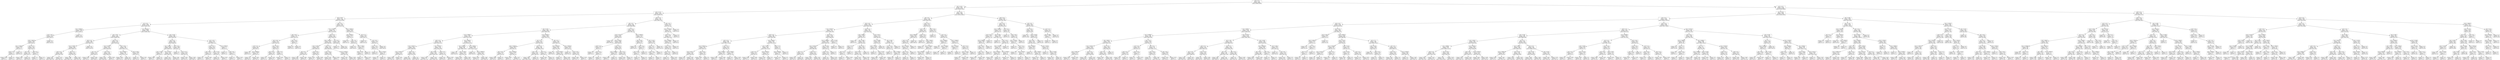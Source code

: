 digraph Tree {
node [shape=box, fontname="helvetica"] ;
edge [fontname="helvetica"] ;
0 [label="x[10] <= 0.5\nentropy = 0.59\nsamples = 58645\nvalue = [50295, 8350]"] ;
1 [label="x[4] <= 14.04\nentropy = 0.307\nsamples = 28051\nvalue = [26510, 1541]"] ;
0 -> 1 [labeldistance=2.5, labelangle=45, headlabel="True"] ;
2 [label="x[4] <= 11.13\nentropy = 0.179\nsamples = 25031\nvalue = [24356, 675]"] ;
1 -> 2 ;
3 [label="x[5] <= 0.255\nentropy = 0.11\nsamples = 17986\nvalue = [17722, 264]"] ;
2 -> 3 ;
4 [label="x[7] <= 0.5\nentropy = 0.092\nsamples = 16446\nvalue = [16252, 194]"] ;
3 -> 4 ;
5 [label="x[1] <= 36060.0\nentropy = 0.028\nsamples = 1413\nvalue = [1409, 4]"] ;
4 -> 5 ;
6 [label="x[4] <= 7.95\nentropy = 0.101\nsamples = 303\nvalue = [299, 4]"] ;
5 -> 6 ;
7 [label="x[3] <= 1900.0\nentropy = 0.169\nsamples = 160\nvalue = [156, 4]"] ;
6 -> 7 ;
8 [label="x[1] <= 24500.0\nentropy = 0.592\nsamples = 14\nvalue = [12, 2]"] ;
7 -> 8 ;
9 [label="x[12] <= 0.5\nentropy = 1.0\nsamples = 4\nvalue = [2, 2]"] ;
8 -> 9 ;
10 [label="entropy = 0.918\nsamples = 3\nvalue = [1, 2]"] ;
9 -> 10 ;
11 [label="entropy = 0.0\nsamples = 1\nvalue = [1, 0]"] ;
9 -> 11 ;
12 [label="entropy = 0.0\nsamples = 10\nvalue = [10, 0]"] ;
8 -> 12 ;
13 [label="x[11] <= 0.5\nentropy = 0.104\nsamples = 146\nvalue = [144, 2]"] ;
7 -> 13 ;
14 [label="x[2] <= 2.5\nentropy = 0.06\nsamples = 143\nvalue = [142, 1]"] ;
13 -> 14 ;
15 [label="entropy = 0.135\nsamples = 53\nvalue = [52, 1]"] ;
14 -> 15 ;
16 [label="entropy = 0.0\nsamples = 90\nvalue = [90, 0]"] ;
14 -> 16 ;
17 [label="x[8] <= 0.5\nentropy = 0.918\nsamples = 3\nvalue = [2, 1]"] ;
13 -> 17 ;
18 [label="entropy = 1.0\nsamples = 2\nvalue = [1, 1]"] ;
17 -> 18 ;
19 [label="entropy = 0.0\nsamples = 1\nvalue = [1, 0]"] ;
17 -> 19 ;
20 [label="entropy = 0.0\nsamples = 143\nvalue = [143, 0]"] ;
6 -> 20 ;
21 [label="entropy = 0.0\nsamples = 1110\nvalue = [1110, 0]"] ;
5 -> 21 ;
22 [label="x[1] <= 88148.0\nentropy = 0.098\nsamples = 15033\nvalue = [14843, 190]"] ;
4 -> 22 ;
23 [label="x[4] <= 7.89\nentropy = 0.115\nsamples = 10653\nvalue = [10489, 164]"] ;
22 -> 23 ;
24 [label="x[16] <= 0.5\nentropy = 0.087\nsamples = 6482\nvalue = [6411, 71]"] ;
23 -> 24 ;
25 [label="x[1] <= 75290.5\nentropy = 0.102\nsamples = 5363\nvalue = [5292, 71]"] ;
24 -> 25 ;
26 [label="x[13] <= 0.5\nentropy = 0.086\nsamples = 4520\nvalue = [4471, 49]"] ;
25 -> 26 ;
27 [label="entropy = 0.07\nsamples = 3903\nvalue = [3870, 33]"] ;
26 -> 27 ;
28 [label="entropy = 0.174\nsamples = 617\nvalue = [601, 16]"] ;
26 -> 28 ;
29 [label="x[6] <= 3.5\nentropy = 0.174\nsamples = 843\nvalue = [821, 22]"] ;
25 -> 29 ;
30 [label="entropy = 0.084\nsamples = 287\nvalue = [284.0, 3.0]"] ;
29 -> 30 ;
31 [label="entropy = 0.215\nsamples = 556\nvalue = [537, 19]"] ;
29 -> 31 ;
32 [label="entropy = 0.0\nsamples = 1119\nvalue = [1119, 0]"] ;
24 -> 32 ;
33 [label="x[16] <= 0.5\nentropy = 0.154\nsamples = 4171\nvalue = [4078, 93]"] ;
23 -> 33 ;
34 [label="x[3] <= 3150.0\nentropy = 0.175\nsamples = 3422\nvalue = [3332, 90]"] ;
33 -> 34 ;
35 [label="x[2] <= 0.5\nentropy = 0.078\nsamples = 312\nvalue = [309, 3]"] ;
34 -> 35 ;
36 [label="entropy = 0.454\nsamples = 21\nvalue = [19, 2]"] ;
35 -> 36 ;
37 [label="entropy = 0.033\nsamples = 291\nvalue = [290, 1]"] ;
35 -> 37 ;
38 [label="x[2] <= 20.5\nentropy = 0.184\nsamples = 3110\nvalue = [3023, 87]"] ;
34 -> 38 ;
39 [label="entropy = 0.181\nsamples = 3104\nvalue = [3019, 85]"] ;
38 -> 39 ;
40 [label="entropy = 0.918\nsamples = 6\nvalue = [4, 2]"] ;
38 -> 40 ;
41 [label="x[0] <= 43.5\nentropy = 0.038\nsamples = 749\nvalue = [746.0, 3.0]"] ;
33 -> 41 ;
42 [label="x[1] <= 49350.0\nentropy = 0.027\nsamples = 729\nvalue = [727.0, 2.0]"] ;
41 -> 42 ;
43 [label="entropy = 0.091\nsamples = 172\nvalue = [170, 2]"] ;
42 -> 43 ;
44 [label="entropy = 0.0\nsamples = 557\nvalue = [557, 0]"] ;
42 -> 44 ;
45 [label="x[5] <= 0.165\nentropy = 0.286\nsamples = 20\nvalue = [19, 1]"] ;
41 -> 45 ;
46 [label="entropy = 0.0\nsamples = 14\nvalue = [14, 0]"] ;
45 -> 46 ;
47 [label="entropy = 0.65\nsamples = 6\nvalue = [5, 1]"] ;
45 -> 47 ;
48 [label="x[5] <= 0.225\nentropy = 0.052\nsamples = 4380\nvalue = [4354, 26]"] ;
22 -> 48 ;
49 [label="x[13] <= 0.5\nentropy = 0.043\nsamples = 4286\nvalue = [4266, 20]"] ;
48 -> 49 ;
50 [label="x[3] <= 1600.0\nentropy = 0.034\nsamples = 3662\nvalue = [3649, 13]"] ;
49 -> 50 ;
51 [label="x[4] <= 7.595\nentropy = 0.381\nsamples = 27\nvalue = [25, 2]"] ;
50 -> 51 ;
52 [label="entropy = 0.684\nsamples = 11\nvalue = [9, 2]"] ;
51 -> 52 ;
53 [label="entropy = 0.0\nsamples = 16\nvalue = [16, 0]"] ;
51 -> 53 ;
54 [label="x[3] <= 17812.5\nentropy = 0.03\nsamples = 3635\nvalue = [3624, 11]"] ;
50 -> 54 ;
55 [label="entropy = 0.02\nsamples = 3128\nvalue = [3122, 6]"] ;
54 -> 55 ;
56 [label="entropy = 0.08\nsamples = 507\nvalue = [502, 5]"] ;
54 -> 56 ;
57 [label="x[0] <= 23.5\nentropy = 0.089\nsamples = 624\nvalue = [617, 7]"] ;
49 -> 57 ;
58 [label="entropy = 0.0\nsamples = 1\nvalue = [0, 1]"] ;
57 -> 58 ;
59 [label="x[17] <= 0.5\nentropy = 0.078\nsamples = 623\nvalue = [617, 6]"] ;
57 -> 59 ;
60 [label="entropy = 0.155\nsamples = 222\nvalue = [217, 5]"] ;
59 -> 60 ;
61 [label="entropy = 0.025\nsamples = 401\nvalue = [400, 1]"] ;
59 -> 61 ;
62 [label="x[2] <= 13.5\nentropy = 0.342\nsamples = 94\nvalue = [88.0, 6.0]"] ;
48 -> 62 ;
63 [label="x[0] <= 24.5\nentropy = 0.215\nsamples = 88\nvalue = [85, 3]"] ;
62 -> 63 ;
64 [label="x[0] <= 23.5\nentropy = 0.371\nsamples = 28\nvalue = [26, 2]"] ;
63 -> 64 ;
65 [label="entropy = 0.0\nsamples = 17\nvalue = [17, 0]"] ;
64 -> 65 ;
66 [label="entropy = 0.684\nsamples = 11\nvalue = [9, 2]"] ;
64 -> 66 ;
67 [label="x[4] <= 11.05\nentropy = 0.122\nsamples = 60\nvalue = [59, 1]"] ;
63 -> 67 ;
68 [label="entropy = 0.0\nsamples = 56\nvalue = [56, 0]"] ;
67 -> 68 ;
69 [label="entropy = 0.811\nsamples = 4\nvalue = [3, 1]"] ;
67 -> 69 ;
70 [label="x[1] <= 90900.0\nentropy = 1.0\nsamples = 6\nvalue = [3, 3]"] ;
62 -> 70 ;
71 [label="entropy = 0.0\nsamples = 1\nvalue = [1, 0]"] ;
70 -> 71 ;
72 [label="x[6] <= 8.0\nentropy = 0.971\nsamples = 5\nvalue = [2, 3]"] ;
70 -> 72 ;
73 [label="entropy = 0.0\nsamples = 1\nvalue = [1, 0]"] ;
72 -> 73 ;
74 [label="entropy = 0.811\nsamples = 4\nvalue = [1, 3]"] ;
72 -> 74 ;
75 [label="x[9] <= 0.5\nentropy = 0.267\nsamples = 1540\nvalue = [1470, 70]"] ;
3 -> 75 ;
76 [label="x[1] <= 34087.0\nentropy = 0.3\nsamples = 1242\nvalue = [1176, 66]"] ;
75 -> 76 ;
77 [label="x[0] <= 34.5\nentropy = 0.475\nsamples = 147\nvalue = [132, 15]"] ;
76 -> 77 ;
78 [label="x[0] <= 25.5\nentropy = 0.375\nsamples = 138\nvalue = [128, 10]"] ;
77 -> 78 ;
79 [label="x[2] <= 2.5\nentropy = 0.267\nsamples = 88\nvalue = [84, 4]"] ;
78 -> 79 ;
80 [label="entropy = 0.0\nsamples = 27\nvalue = [27, 0]"] ;
79 -> 80 ;
81 [label="x[1] <= 28900.0\nentropy = 0.349\nsamples = 61\nvalue = [57, 4]"] ;
79 -> 81 ;
82 [label="entropy = 0.0\nsamples = 25\nvalue = [25, 0]"] ;
81 -> 82 ;
83 [label="entropy = 0.503\nsamples = 36\nvalue = [32, 4]"] ;
81 -> 83 ;
84 [label="x[4] <= 10.97\nentropy = 0.529\nsamples = 50\nvalue = [44, 6]"] ;
78 -> 84 ;
85 [label="x[0] <= 27.5\nentropy = 0.426\nsamples = 46\nvalue = [42, 4]"] ;
84 -> 85 ;
86 [label="entropy = 0.0\nsamples = 17\nvalue = [17, 0]"] ;
85 -> 86 ;
87 [label="entropy = 0.579\nsamples = 29\nvalue = [25, 4]"] ;
85 -> 87 ;
88 [label="x[15] <= 0.5\nentropy = 1.0\nsamples = 4\nvalue = [2, 2]"] ;
84 -> 88 ;
89 [label="entropy = 0.918\nsamples = 3\nvalue = [1, 2]"] ;
88 -> 89 ;
90 [label="entropy = 0.0\nsamples = 1\nvalue = [1, 0]"] ;
88 -> 90 ;
91 [label="x[6] <= 13.5\nentropy = 0.991\nsamples = 9\nvalue = [4, 5]"] ;
77 -> 91 ;
92 [label="entropy = 0.0\nsamples = 5\nvalue = [0, 5]"] ;
91 -> 92 ;
93 [label="entropy = 0.0\nsamples = 4\nvalue = [4, 0]"] ;
91 -> 93 ;
94 [label="x[16] <= 0.5\nentropy = 0.272\nsamples = 1095\nvalue = [1044, 51]"] ;
76 -> 94 ;
95 [label="x[3] <= 18100.0\nentropy = 0.311\nsamples = 896\nvalue = [846, 50]"] ;
94 -> 95 ;
96 [label="x[4] <= 10.605\nentropy = 0.249\nsamples = 530\nvalue = [508, 22]"] ;
95 -> 96 ;
97 [label="x[6] <= 9.5\nentropy = 0.192\nsamples = 441\nvalue = [428, 13]"] ;
96 -> 97 ;
98 [label="entropy = 0.161\nsamples = 383\nvalue = [374, 9]"] ;
97 -> 98 ;
99 [label="entropy = 0.362\nsamples = 58\nvalue = [54, 4]"] ;
97 -> 99 ;
100 [label="x[0] <= 26.5\nentropy = 0.473\nsamples = 89\nvalue = [80, 9]"] ;
96 -> 100 ;
101 [label="entropy = 0.162\nsamples = 42\nvalue = [41, 1]"] ;
100 -> 101 ;
102 [label="entropy = 0.658\nsamples = 47\nvalue = [39, 8]"] ;
100 -> 102 ;
103 [label="x[18] <= 0.5\nentropy = 0.39\nsamples = 366\nvalue = [338, 28]"] ;
95 -> 103 ;
104 [label="x[2] <= 16.0\nentropy = 0.288\nsamples = 159\nvalue = [151, 8]"] ;
103 -> 104 ;
105 [label="entropy = 0.235\nsamples = 156\nvalue = [150, 6]"] ;
104 -> 105 ;
106 [label="entropy = 0.918\nsamples = 3\nvalue = [1, 2]"] ;
104 -> 106 ;
107 [label="x[1] <= 64350.0\nentropy = 0.458\nsamples = 207\nvalue = [187, 20]"] ;
103 -> 107 ;
108 [label="entropy = 0.791\nsamples = 59\nvalue = [45, 14]"] ;
107 -> 108 ;
109 [label="entropy = 0.245\nsamples = 148\nvalue = [142, 6]"] ;
107 -> 109 ;
110 [label="x[7] <= 0.5\nentropy = 0.046\nsamples = 199\nvalue = [198, 1]"] ;
94 -> 110 ;
111 [label="entropy = 0.0\nsamples = 1\nvalue = [0, 1]"] ;
110 -> 111 ;
112 [label="entropy = 0.0\nsamples = 198\nvalue = [198, 0]"] ;
110 -> 112 ;
113 [label="x[1] <= 28902.0\nentropy = 0.103\nsamples = 298\nvalue = [294, 4]"] ;
75 -> 113 ;
114 [label="x[3] <= 8900.0\nentropy = 0.247\nsamples = 73\nvalue = [70, 3]"] ;
113 -> 114 ;
115 [label="entropy = 0.0\nsamples = 47\nvalue = [47, 0]"] ;
114 -> 115 ;
116 [label="x[6] <= 4.5\nentropy = 0.516\nsamples = 26\nvalue = [23, 3]"] ;
114 -> 116 ;
117 [label="entropy = 0.0\nsamples = 18\nvalue = [18, 0]"] ;
116 -> 117 ;
118 [label="x[4] <= 9.695\nentropy = 0.954\nsamples = 8\nvalue = [5, 3]"] ;
116 -> 118 ;
119 [label="x[5] <= 0.325\nentropy = 1.0\nsamples = 6\nvalue = [3, 3]"] ;
118 -> 119 ;
120 [label="entropy = 0.0\nsamples = 1\nvalue = [0, 1]"] ;
119 -> 120 ;
121 [label="entropy = 0.971\nsamples = 5\nvalue = [3, 2]"] ;
119 -> 121 ;
122 [label="entropy = 0.0\nsamples = 2\nvalue = [2, 0]"] ;
118 -> 122 ;
123 [label="x[2] <= 7.5\nentropy = 0.041\nsamples = 225\nvalue = [224, 1]"] ;
113 -> 123 ;
124 [label="entropy = 0.0\nsamples = 172\nvalue = [172, 0]"] ;
123 -> 124 ;
125 [label="x[2] <= 8.5\nentropy = 0.135\nsamples = 53\nvalue = [52, 1]"] ;
123 -> 125 ;
126 [label="x[12] <= 0.5\nentropy = 0.353\nsamples = 15\nvalue = [14, 1]"] ;
125 -> 126 ;
127 [label="entropy = 0.0\nsamples = 9\nvalue = [9, 0]"] ;
126 -> 127 ;
128 [label="x[3] <= 12750.0\nentropy = 0.65\nsamples = 6\nvalue = [5, 1]"] ;
126 -> 128 ;
129 [label="entropy = 1.0\nsamples = 2\nvalue = [1, 1]"] ;
128 -> 129 ;
130 [label="entropy = 0.0\nsamples = 4\nvalue = [4, 0]"] ;
128 -> 130 ;
131 [label="entropy = 0.0\nsamples = 38\nvalue = [38, 0]"] ;
125 -> 131 ;
132 [label="x[20] <= 0.5\nentropy = 0.321\nsamples = 7045\nvalue = [6634, 411]"] ;
2 -> 132 ;
133 [label="x[9] <= 0.5\nentropy = 0.31\nsamples = 6980\nvalue = [6592, 388]"] ;
132 -> 133 ;
134 [label="x[5] <= 0.225\nentropy = 0.339\nsamples = 6008\nvalue = [5630, 378]"] ;
133 -> 134 ;
135 [label="x[1] <= 79699.5\nentropy = 0.297\nsamples = 4972\nvalue = [4711, 261]"] ;
134 -> 135 ;
136 [label="x[19] <= 0.5\nentropy = 0.394\nsamples = 2793\nvalue = [2576, 217]"] ;
135 -> 136 ;
137 [label="x[1] <= 44332.0\nentropy = 0.311\nsamples = 1465\nvalue = [1383, 82]"] ;
136 -> 137 ;
138 [label="x[1] <= 43750.0\nentropy = 0.515\nsamples = 235\nvalue = [208, 27]"] ;
137 -> 138 ;
139 [label="entropy = 0.465\nsamples = 223\nvalue = [201, 22]"] ;
138 -> 139 ;
140 [label="entropy = 0.98\nsamples = 12\nvalue = [7, 5]"] ;
138 -> 140 ;
141 [label="x[16] <= 0.5\nentropy = 0.264\nsamples = 1230\nvalue = [1175, 55]"] ;
137 -> 141 ;
142 [label="entropy = 0.3\nsamples = 1034\nvalue = [979, 55]"] ;
141 -> 142 ;
143 [label="entropy = 0.0\nsamples = 196\nvalue = [196, 0]"] ;
141 -> 143 ;
144 [label="x[1] <= 75870.0\nentropy = 0.474\nsamples = 1328\nvalue = [1193, 135]"] ;
136 -> 144 ;
145 [label="x[5] <= 0.045\nentropy = 0.459\nsamples = 1280\nvalue = [1156, 124]"] ;
144 -> 145 ;
146 [label="entropy = 0.204\nsamples = 94\nvalue = [91.0, 3.0]"] ;
145 -> 146 ;
147 [label="entropy = 0.475\nsamples = 1186\nvalue = [1065, 121]"] ;
145 -> 147 ;
148 [label="x[13] <= 0.5\nentropy = 0.777\nsamples = 48\nvalue = [37, 11]"] ;
144 -> 148 ;
149 [label="entropy = 0.61\nsamples = 40\nvalue = [34, 6]"] ;
148 -> 149 ;
150 [label="entropy = 0.954\nsamples = 8\nvalue = [3, 5]"] ;
148 -> 150 ;
151 [label="x[1] <= 99925.5\nentropy = 0.143\nsamples = 2179\nvalue = [2135.0, 44.0]"] ;
135 -> 151 ;
152 [label="x[1] <= 80082.0\nentropy = 0.207\nsamples = 892\nvalue = [863.0, 29.0]"] ;
151 -> 152 ;
153 [label="entropy = 0.0\nsamples = 191\nvalue = [191, 0]"] ;
152 -> 153 ;
154 [label="x[4] <= 13.085\nentropy = 0.249\nsamples = 701\nvalue = [672, 29]"] ;
152 -> 154 ;
155 [label="entropy = 0.182\nsamples = 507\nvalue = [493, 14]"] ;
154 -> 155 ;
156 [label="entropy = 0.393\nsamples = 194\nvalue = [179, 15]"] ;
154 -> 156 ;
157 [label="x[1] <= 106991.0\nentropy = 0.092\nsamples = 1287\nvalue = [1272.0, 15.0]"] ;
151 -> 157 ;
158 [label="entropy = 0.0\nsamples = 301\nvalue = [301, 0]"] ;
157 -> 158 ;
159 [label="x[1] <= 108900.0\nentropy = 0.114\nsamples = 986\nvalue = [971, 15]"] ;
157 -> 159 ;
160 [label="entropy = 0.516\nsamples = 26\nvalue = [23, 3]"] ;
159 -> 160 ;
161 [label="entropy = 0.097\nsamples = 960\nvalue = [948, 12]"] ;
159 -> 161 ;
162 [label="x[1] <= 59350.0\nentropy = 0.509\nsamples = 1036\nvalue = [919, 117]"] ;
134 -> 162 ;
163 [label="x[2] <= 1.5\nentropy = 0.624\nsamples = 514\nvalue = [434, 80]"] ;
162 -> 163 ;
164 [label="x[3] <= 10200.0\nentropy = 0.841\nsamples = 89\nvalue = [65, 24]"] ;
163 -> 164 ;
165 [label="x[0] <= 32.0\nentropy = 0.974\nsamples = 32\nvalue = [19, 13]"] ;
164 -> 165 ;
166 [label="entropy = 0.906\nsamples = 28\nvalue = [19, 9]"] ;
165 -> 166 ;
167 [label="entropy = 0.0\nsamples = 4\nvalue = [0, 4]"] ;
165 -> 167 ;
168 [label="x[1] <= 35000.0\nentropy = 0.708\nsamples = 57\nvalue = [46, 11]"] ;
164 -> 168 ;
169 [label="entropy = 0.918\nsamples = 6\nvalue = [2, 4]"] ;
168 -> 169 ;
170 [label="entropy = 0.577\nsamples = 51\nvalue = [44.0, 7.0]"] ;
168 -> 170 ;
171 [label="x[16] <= 0.5\nentropy = 0.562\nsamples = 425\nvalue = [369.0, 56.0]"] ;
163 -> 171 ;
172 [label="x[6] <= 14.5\nentropy = 0.616\nsamples = 354\nvalue = [300, 54]"] ;
171 -> 172 ;
173 [label="entropy = 0.634\nsamples = 338\nvalue = [284.0, 54.0]"] ;
172 -> 173 ;
174 [label="entropy = 0.0\nsamples = 16\nvalue = [16, 0]"] ;
172 -> 174 ;
175 [label="x[2] <= 3.5\nentropy = 0.185\nsamples = 71\nvalue = [69, 2]"] ;
171 -> 175 ;
176 [label="entropy = 0.503\nsamples = 18\nvalue = [16, 2]"] ;
175 -> 176 ;
177 [label="entropy = 0.0\nsamples = 53\nvalue = [53, 0]"] ;
175 -> 177 ;
178 [label="x[6] <= 5.5\nentropy = 0.369\nsamples = 522\nvalue = [485, 37]"] ;
162 -> 178 ;
179 [label="x[1] <= 60500.0\nentropy = 0.447\nsamples = 300\nvalue = [272, 28]"] ;
178 -> 179 ;
180 [label="entropy = 0.0\nsamples = 46\nvalue = [46, 0]"] ;
179 -> 180 ;
181 [label="x[1] <= 61300.0\nentropy = 0.501\nsamples = 254\nvalue = [226, 28]"] ;
179 -> 181 ;
182 [label="entropy = 0.0\nsamples = 4\nvalue = [0, 4]"] ;
181 -> 182 ;
183 [label="entropy = 0.456\nsamples = 250\nvalue = [226, 24]"] ;
181 -> 183 ;
184 [label="x[1] <= 69500.0\nentropy = 0.245\nsamples = 222\nvalue = [213, 9]"] ;
178 -> 184 ;
185 [label="entropy = 0.0\nsamples = 79\nvalue = [79, 0]"] ;
184 -> 185 ;
186 [label="x[6] <= 15.5\nentropy = 0.339\nsamples = 143\nvalue = [134, 9]"] ;
184 -> 186 ;
187 [label="entropy = 0.296\nsamples = 134\nvalue = [127, 7]"] ;
186 -> 187 ;
188 [label="entropy = 0.764\nsamples = 9\nvalue = [7, 2]"] ;
186 -> 188 ;
189 [label="x[14] <= 0.5\nentropy = 0.083\nsamples = 972\nvalue = [962, 10]"] ;
133 -> 189 ;
190 [label="x[5] <= 0.145\nentropy = 0.062\nsamples = 819\nvalue = [813, 6]"] ;
189 -> 190 ;
191 [label="entropy = 0.0\nsamples = 351\nvalue = [351, 0]"] ;
190 -> 191 ;
192 [label="x[3] <= 3100.0\nentropy = 0.099\nsamples = 468\nvalue = [462, 6]"] ;
190 -> 192 ;
193 [label="x[18] <= 0.5\nentropy = 0.971\nsamples = 5\nvalue = [3, 2]"] ;
192 -> 193 ;
194 [label="entropy = 0.0\nsamples = 2\nvalue = [2, 0]"] ;
193 -> 194 ;
195 [label="x[2] <= 0.5\nentropy = 0.918\nsamples = 3\nvalue = [1, 2]"] ;
193 -> 195 ;
196 [label="entropy = 0.0\nsamples = 1\nvalue = [1, 0]"] ;
195 -> 196 ;
197 [label="entropy = 0.0\nsamples = 2\nvalue = [0, 2]"] ;
195 -> 197 ;
198 [label="x[0] <= 21.5\nentropy = 0.072\nsamples = 463\nvalue = [459, 4]"] ;
192 -> 198 ;
199 [label="x[1] <= 24498.0\nentropy = 0.503\nsamples = 18\nvalue = [16, 2]"] ;
198 -> 199 ;
200 [label="entropy = 0.918\nsamples = 6\nvalue = [4, 2]"] ;
199 -> 200 ;
201 [label="entropy = 0.0\nsamples = 12\nvalue = [12, 0]"] ;
199 -> 201 ;
202 [label="x[11] <= 0.5\nentropy = 0.042\nsamples = 445\nvalue = [443, 2]"] ;
198 -> 202 ;
203 [label="entropy = 0.023\nsamples = 444\nvalue = [443, 1]"] ;
202 -> 203 ;
204 [label="entropy = 0.0\nsamples = 1\nvalue = [0, 1]"] ;
202 -> 204 ;
205 [label="x[1] <= 29500.0\nentropy = 0.175\nsamples = 153\nvalue = [149, 4]"] ;
189 -> 205 ;
206 [label="x[5] <= 0.28\nentropy = 0.529\nsamples = 25\nvalue = [22, 3]"] ;
205 -> 206 ;
207 [label="entropy = 0.0\nsamples = 18\nvalue = [18, 0]"] ;
206 -> 207 ;
208 [label="x[6] <= 4.5\nentropy = 0.985\nsamples = 7\nvalue = [4, 3]"] ;
206 -> 208 ;
209 [label="x[5] <= 0.32\nentropy = 0.722\nsamples = 5\nvalue = [4, 1]"] ;
208 -> 209 ;
210 [label="entropy = 0.0\nsamples = 1\nvalue = [0, 1]"] ;
209 -> 210 ;
211 [label="entropy = 0.0\nsamples = 4\nvalue = [4, 0]"] ;
209 -> 211 ;
212 [label="entropy = 0.0\nsamples = 2\nvalue = [0, 2]"] ;
208 -> 212 ;
213 [label="x[4] <= 11.42\nentropy = 0.066\nsamples = 128\nvalue = [127, 1]"] ;
205 -> 213 ;
214 [label="x[6] <= 3.5\nentropy = 0.371\nsamples = 14\nvalue = [13, 1]"] ;
213 -> 214 ;
215 [label="x[2] <= 9.0\nentropy = 0.592\nsamples = 7\nvalue = [6, 1]"] ;
214 -> 215 ;
216 [label="entropy = 0.0\nsamples = 5\nvalue = [5, 0]"] ;
215 -> 216 ;
217 [label="entropy = 1.0\nsamples = 2\nvalue = [1, 1]"] ;
215 -> 217 ;
218 [label="entropy = 0.0\nsamples = 7\nvalue = [7, 0]"] ;
214 -> 218 ;
219 [label="entropy = 0.0\nsamples = 114\nvalue = [114, 0]"] ;
213 -> 219 ;
220 [label="x[9] <= 0.5\nentropy = 0.937\nsamples = 65\nvalue = [42, 23]"] ;
132 -> 220 ;
221 [label="x[1] <= 111000.0\nentropy = 0.977\nsamples = 56\nvalue = [33, 23]"] ;
220 -> 221 ;
222 [label="x[14] <= 0.5\nentropy = 0.993\nsamples = 51\nvalue = [28.0, 23.0]"] ;
221 -> 222 ;
223 [label="x[1] <= 95000.0\nentropy = 0.956\nsamples = 45\nvalue = [28, 17]"] ;
222 -> 223 ;
224 [label="x[11] <= 0.5\nentropy = 0.918\nsamples = 42\nvalue = [28, 14]"] ;
223 -> 224 ;
225 [label="x[6] <= 3.5\nentropy = 0.672\nsamples = 34\nvalue = [28, 6]"] ;
224 -> 225 ;
226 [label="entropy = 0.0\nsamples = 10\nvalue = [10, 0]"] ;
225 -> 226 ;
227 [label="entropy = 0.811\nsamples = 24\nvalue = [18, 6]"] ;
225 -> 227 ;
228 [label="entropy = 0.0\nsamples = 8\nvalue = [0, 8]"] ;
224 -> 228 ;
229 [label="entropy = 0.0\nsamples = 3\nvalue = [0, 3]"] ;
223 -> 229 ;
230 [label="entropy = 0.0\nsamples = 6\nvalue = [0, 6]"] ;
222 -> 230 ;
231 [label="entropy = 0.0\nsamples = 5\nvalue = [5, 0]"] ;
221 -> 231 ;
232 [label="entropy = 0.0\nsamples = 9\nvalue = [9, 0]"] ;
220 -> 232 ;
233 [label="x[11] <= 0.5\nentropy = 0.864\nsamples = 3020\nvalue = [2154.0, 866.0]"] ;
1 -> 233 ;
234 [label="x[9] <= 0.5\nentropy = 0.753\nsamples = 2580\nvalue = [2023, 557]"] ;
233 -> 234 ;
235 [label="x[14] <= 0.5\nentropy = 0.812\nsamples = 2140\nvalue = [1604, 536]"] ;
234 -> 235 ;
236 [label="x[1] <= 59709.5\nentropy = 0.57\nsamples = 1729\nvalue = [1496, 233]"] ;
235 -> 236 ;
237 [label="x[19] <= 0.5\nentropy = 0.801\nsamples = 566\nvalue = [428, 138]"] ;
236 -> 237 ;
238 [label="x[15] <= 0.5\nentropy = 0.859\nsamples = 400\nvalue = [287.0, 113.0]"] ;
237 -> 238 ;
239 [label="x[1] <= 58325.0\nentropy = 0.794\nsamples = 301\nvalue = [229, 72]"] ;
238 -> 239 ;
240 [label="x[3] <= 3612.5\nentropy = 0.756\nsamples = 285\nvalue = [223, 62]"] ;
239 -> 240 ;
241 [label="entropy = 0.33\nsamples = 33\nvalue = [31, 2]"] ;
240 -> 241 ;
242 [label="entropy = 0.792\nsamples = 252\nvalue = [192, 60]"] ;
240 -> 242 ;
243 [label="x[0] <= 34.0\nentropy = 0.954\nsamples = 16\nvalue = [6, 10]"] ;
239 -> 243 ;
244 [label="entropy = 0.994\nsamples = 11\nvalue = [6, 5]"] ;
243 -> 244 ;
245 [label="entropy = 0.0\nsamples = 5\nvalue = [0, 5]"] ;
243 -> 245 ;
246 [label="x[2] <= 2.5\nentropy = 0.979\nsamples = 99\nvalue = [58, 41]"] ;
238 -> 246 ;
247 [label="x[1] <= 41500.0\nentropy = 0.967\nsamples = 28\nvalue = [11, 17]"] ;
246 -> 247 ;
248 [label="entropy = 0.918\nsamples = 12\nvalue = [8, 4]"] ;
247 -> 248 ;
249 [label="entropy = 0.696\nsamples = 16\nvalue = [3, 13]"] ;
247 -> 249 ;
250 [label="x[1] <= 27998.0\nentropy = 0.923\nsamples = 71\nvalue = [47, 24]"] ;
246 -> 250 ;
251 [label="entropy = 0.0\nsamples = 4\nvalue = [0, 4]"] ;
250 -> 251 ;
252 [label="entropy = 0.879\nsamples = 67\nvalue = [47, 20]"] ;
250 -> 252 ;
253 [label="x[1] <= 58200.0\nentropy = 0.611\nsamples = 166\nvalue = [141.0, 25.0]"] ;
237 -> 253 ;
254 [label="x[3] <= 7937.5\nentropy = 0.565\nsamples = 158\nvalue = [137.0, 21.0]"] ;
253 -> 254 ;
255 [label="x[13] <= 0.5\nentropy = 0.417\nsamples = 95\nvalue = [87, 8]"] ;
254 -> 255 ;
256 [label="entropy = 0.238\nsamples = 77\nvalue = [74, 3]"] ;
255 -> 256 ;
257 [label="entropy = 0.852\nsamples = 18\nvalue = [13, 5]"] ;
255 -> 257 ;
258 [label="x[1] <= 56502.0\nentropy = 0.734\nsamples = 63\nvalue = [50, 13]"] ;
254 -> 258 ;
259 [label="entropy = 0.709\nsamples = 62\nvalue = [50, 12]"] ;
258 -> 259 ;
260 [label="entropy = 0.0\nsamples = 1\nvalue = [0, 1]"] ;
258 -> 260 ;
261 [label="x[25] <= 0.5\nentropy = 1.0\nsamples = 8\nvalue = [4, 4]"] ;
253 -> 261 ;
262 [label="x[1] <= 59300.0\nentropy = 0.918\nsamples = 6\nvalue = [2, 4]"] ;
261 -> 262 ;
263 [label="entropy = 0.722\nsamples = 5\nvalue = [1, 4]"] ;
262 -> 263 ;
264 [label="entropy = 0.0\nsamples = 1\nvalue = [1, 0]"] ;
262 -> 264 ;
265 [label="entropy = 0.0\nsamples = 2\nvalue = [2, 0]"] ;
261 -> 265 ;
266 [label="x[6] <= 24.0\nentropy = 0.408\nsamples = 1163\nvalue = [1068, 95]"] ;
236 -> 266 ;
267 [label="x[1] <= 118500.0\nentropy = 0.397\nsamples = 1158\nvalue = [1067, 91]"] ;
266 -> 267 ;
268 [label="x[1] <= 62100.0\nentropy = 0.441\nsamples = 941\nvalue = [855, 86]"] ;
267 -> 268 ;
269 [label="x[6] <= 3.5\nentropy = 0.121\nsamples = 122\nvalue = [120, 2]"] ;
268 -> 269 ;
270 [label="entropy = 0.31\nsamples = 36\nvalue = [34, 2]"] ;
269 -> 270 ;
271 [label="entropy = 0.0\nsamples = 86\nvalue = [86, 0]"] ;
269 -> 271 ;
272 [label="x[13] <= 0.5\nentropy = 0.477\nsamples = 819\nvalue = [735, 84]"] ;
268 -> 272 ;
273 [label="entropy = 0.404\nsamples = 634\nvalue = [583, 51]"] ;
272 -> 273 ;
274 [label="entropy = 0.677\nsamples = 185\nvalue = [152, 33]"] ;
272 -> 274 ;
275 [label="x[5] <= 0.345\nentropy = 0.158\nsamples = 217\nvalue = [212, 5]"] ;
267 -> 275 ;
276 [label="x[20] <= 0.5\nentropy = 0.133\nsamples = 216\nvalue = [212, 4]"] ;
275 -> 276 ;
277 [label="entropy = 0.0\nsamples = 104\nvalue = [104, 0]"] ;
276 -> 277 ;
278 [label="entropy = 0.222\nsamples = 112\nvalue = [108, 4]"] ;
276 -> 278 ;
279 [label="entropy = 0.0\nsamples = 1\nvalue = [0, 1]"] ;
275 -> 279 ;
280 [label="x[4] <= 14.745\nentropy = 0.722\nsamples = 5\nvalue = [1, 4]"] ;
266 -> 280 ;
281 [label="entropy = 0.0\nsamples = 1\nvalue = [1, 0]"] ;
280 -> 281 ;
282 [label="entropy = 0.0\nsamples = 4\nvalue = [0, 4]"] ;
280 -> 282 ;
283 [label="x[19] <= 0.5\nentropy = 0.831\nsamples = 411\nvalue = [108, 303]"] ;
235 -> 283 ;
284 [label="x[3] <= 3850.0\nentropy = 0.356\nsamples = 297\nvalue = [20, 277]"] ;
283 -> 284 ;
285 [label="entropy = 0.0\nsamples = 27\nvalue = [0, 27]"] ;
284 -> 285 ;
286 [label="x[5] <= 0.055\nentropy = 0.381\nsamples = 270\nvalue = [20, 250]"] ;
284 -> 286 ;
287 [label="x[21] <= 0.5\nentropy = 1.0\nsamples = 6\nvalue = [3, 3]"] ;
286 -> 287 ;
288 [label="x[6] <= 3.5\nentropy = 0.971\nsamples = 5\nvalue = [2, 3]"] ;
287 -> 288 ;
289 [label="entropy = 0.0\nsamples = 2\nvalue = [0, 2]"] ;
288 -> 289 ;
290 [label="entropy = 0.918\nsamples = 3\nvalue = [2, 1]"] ;
288 -> 290 ;
291 [label="entropy = 0.0\nsamples = 1\nvalue = [1, 0]"] ;
287 -> 291 ;
292 [label="x[0] <= 35.5\nentropy = 0.345\nsamples = 264\nvalue = [17, 247]"] ;
286 -> 292 ;
293 [label="x[5] <= 0.215\nentropy = 0.377\nsamples = 233\nvalue = [17, 216]"] ;
292 -> 293 ;
294 [label="entropy = 0.443\nsamples = 163\nvalue = [15, 148]"] ;
293 -> 294 ;
295 [label="entropy = 0.187\nsamples = 70\nvalue = [2, 68]"] ;
293 -> 295 ;
296 [label="entropy = 0.0\nsamples = 31\nvalue = [0, 31]"] ;
292 -> 296 ;
297 [label="x[4] <= 15.01\nentropy = 0.775\nsamples = 114\nvalue = [88, 26]"] ;
283 -> 297 ;
298 [label="x[4] <= 14.685\nentropy = 0.654\nsamples = 89\nvalue = [74, 15]"] ;
297 -> 298 ;
299 [label="x[4] <= 14.195\nentropy = 0.755\nsamples = 69\nvalue = [54, 15]"] ;
298 -> 299 ;
300 [label="entropy = 0.0\nsamples = 2\nvalue = [0, 2]"] ;
299 -> 300 ;
301 [label="x[5] <= 0.165\nentropy = 0.71\nsamples = 67\nvalue = [54, 13]"] ;
299 -> 301 ;
302 [label="entropy = 0.849\nsamples = 40\nvalue = [29, 11]"] ;
301 -> 302 ;
303 [label="entropy = 0.381\nsamples = 27\nvalue = [25, 2]"] ;
301 -> 303 ;
304 [label="entropy = 0.0\nsamples = 20\nvalue = [20, 0]"] ;
298 -> 304 ;
305 [label="x[5] <= 0.335\nentropy = 0.99\nsamples = 25\nvalue = [14.0, 11.0]"] ;
297 -> 305 ;
306 [label="x[2] <= 1.5\nentropy = 0.999\nsamples = 23\nvalue = [12, 11]"] ;
305 -> 306 ;
307 [label="entropy = 0.0\nsamples = 3\nvalue = [3, 0]"] ;
306 -> 307 ;
308 [label="x[3] <= 14500.0\nentropy = 0.993\nsamples = 20\nvalue = [9, 11]"] ;
306 -> 308 ;
309 [label="entropy = 0.94\nsamples = 14\nvalue = [9, 5]"] ;
308 -> 309 ;
310 [label="entropy = 0.0\nsamples = 6\nvalue = [0, 6]"] ;
308 -> 310 ;
311 [label="entropy = 0.0\nsamples = 2\nvalue = [2, 0]"] ;
305 -> 311 ;
312 [label="x[21] <= 0.5\nentropy = 0.277\nsamples = 440\nvalue = [419, 21]"] ;
234 -> 312 ;
313 [label="x[14] <= 0.5\nentropy = 0.18\nsamples = 406\nvalue = [395, 11]"] ;
312 -> 313 ;
314 [label="x[1] <= 30626.0\nentropy = 0.072\nsamples = 348\nvalue = [345, 3]"] ;
313 -> 314 ;
315 [label="x[23] <= 0.5\nentropy = 0.294\nsamples = 58\nvalue = [55, 3]"] ;
314 -> 315 ;
316 [label="x[1] <= 30126.0\nentropy = 0.219\nsamples = 57\nvalue = [55, 2]"] ;
315 -> 316 ;
317 [label="x[6] <= 15.5\nentropy = 0.129\nsamples = 56\nvalue = [55, 1]"] ;
316 -> 317 ;
318 [label="entropy = 0.0\nsamples = 54\nvalue = [54, 0]"] ;
317 -> 318 ;
319 [label="entropy = 1.0\nsamples = 2\nvalue = [1, 1]"] ;
317 -> 319 ;
320 [label="entropy = 0.0\nsamples = 1\nvalue = [0, 1]"] ;
316 -> 320 ;
321 [label="entropy = 0.0\nsamples = 1\nvalue = [0, 1]"] ;
315 -> 321 ;
322 [label="entropy = 0.0\nsamples = 290\nvalue = [290, 0]"] ;
314 -> 322 ;
323 [label="x[20] <= 0.5\nentropy = 0.579\nsamples = 58\nvalue = [50, 8]"] ;
313 -> 323 ;
324 [label="entropy = 0.0\nsamples = 22\nvalue = [22, 0]"] ;
323 -> 324 ;
325 [label="x[3] <= 4400.0\nentropy = 0.764\nsamples = 36\nvalue = [28, 8]"] ;
323 -> 325 ;
326 [label="entropy = 0.0\nsamples = 9\nvalue = [9, 0]"] ;
325 -> 326 ;
327 [label="x[1] <= 207362.5\nentropy = 0.877\nsamples = 27\nvalue = [19, 8]"] ;
325 -> 327 ;
328 [label="x[1] <= 65050.0\nentropy = 0.84\nsamples = 26\nvalue = [19, 7]"] ;
327 -> 328 ;
329 [label="entropy = 0.934\nsamples = 20\nvalue = [13, 7]"] ;
328 -> 329 ;
330 [label="entropy = 0.0\nsamples = 6\nvalue = [6, 0]"] ;
328 -> 330 ;
331 [label="entropy = 0.0\nsamples = 1\nvalue = [0, 1]"] ;
327 -> 331 ;
332 [label="x[0] <= 22.5\nentropy = 0.874\nsamples = 34\nvalue = [24, 10]"] ;
312 -> 332 ;
333 [label="entropy = 0.0\nsamples = 4\nvalue = [4, 0]"] ;
332 -> 333 ;
334 [label="x[2] <= 2.5\nentropy = 0.918\nsamples = 30\nvalue = [20, 10]"] ;
332 -> 334 ;
335 [label="x[1] <= 39500.0\nentropy = 0.994\nsamples = 11\nvalue = [5, 6]"] ;
334 -> 335 ;
336 [label="entropy = 0.0\nsamples = 4\nvalue = [0, 4]"] ;
335 -> 336 ;
337 [label="x[3] <= 18750.0\nentropy = 0.863\nsamples = 7\nvalue = [5, 2]"] ;
335 -> 337 ;
338 [label="entropy = 0.0\nsamples = 5\nvalue = [5, 0]"] ;
337 -> 338 ;
339 [label="entropy = 0.0\nsamples = 2\nvalue = [0, 2]"] ;
337 -> 339 ;
340 [label="x[1] <= 34600.0\nentropy = 0.742\nsamples = 19\nvalue = [15, 4]"] ;
334 -> 340 ;
341 [label="x[1] <= 25512.0\nentropy = 0.918\nsamples = 3\nvalue = [1, 2]"] ;
340 -> 341 ;
342 [label="entropy = 0.0\nsamples = 1\nvalue = [1, 0]"] ;
341 -> 342 ;
343 [label="entropy = 0.0\nsamples = 2\nvalue = [0, 2]"] ;
341 -> 343 ;
344 [label="x[13] <= 0.5\nentropy = 0.544\nsamples = 16\nvalue = [14, 2]"] ;
340 -> 344 ;
345 [label="x[4] <= 16.175\nentropy = 0.684\nsamples = 11\nvalue = [9, 2]"] ;
344 -> 345 ;
346 [label="entropy = 0.0\nsamples = 1\nvalue = [0, 1]"] ;
345 -> 346 ;
347 [label="entropy = 0.469\nsamples = 10\nvalue = [9, 1]"] ;
345 -> 347 ;
348 [label="entropy = 0.0\nsamples = 5\nvalue = [5, 0]"] ;
344 -> 348 ;
349 [label="x[20] <= 0.5\nentropy = 0.878\nsamples = 440\nvalue = [131, 309]"] ;
233 -> 349 ;
350 [label="x[21] <= 0.5\nentropy = 0.974\nsamples = 158\nvalue = [94.0, 64.0]"] ;
349 -> 350 ;
351 [label="x[1] <= 44500.0\nentropy = 0.773\nsamples = 119\nvalue = [92, 27]"] ;
350 -> 351 ;
352 [label="x[5] <= 0.31\nentropy = 0.995\nsamples = 24\nvalue = [11, 13]"] ;
351 -> 352 ;
353 [label="x[1] <= 43500.0\nentropy = 0.993\nsamples = 20\nvalue = [11, 9]"] ;
352 -> 353 ;
354 [label="x[0] <= 40.5\nentropy = 0.937\nsamples = 17\nvalue = [11, 6]"] ;
353 -> 354 ;
355 [label="x[6] <= 2.5\nentropy = 0.837\nsamples = 15\nvalue = [11, 4]"] ;
354 -> 355 ;
356 [label="entropy = 0.971\nsamples = 5\nvalue = [2, 3]"] ;
355 -> 356 ;
357 [label="entropy = 0.469\nsamples = 10\nvalue = [9, 1]"] ;
355 -> 357 ;
358 [label="entropy = 0.0\nsamples = 2\nvalue = [0, 2]"] ;
354 -> 358 ;
359 [label="entropy = 0.0\nsamples = 3\nvalue = [0, 3]"] ;
353 -> 359 ;
360 [label="entropy = 0.0\nsamples = 4\nvalue = [0, 4]"] ;
352 -> 360 ;
361 [label="x[5] <= 0.095\nentropy = 0.603\nsamples = 95\nvalue = [81.0, 14.0]"] ;
351 -> 361 ;
362 [label="entropy = 0.0\nsamples = 27\nvalue = [27, 0]"] ;
361 -> 362 ;
363 [label="x[5] <= 0.41\nentropy = 0.734\nsamples = 68\nvalue = [54, 14]"] ;
361 -> 363 ;
364 [label="x[3] <= 22925.0\nentropy = 0.71\nsamples = 67\nvalue = [54, 13]"] ;
363 -> 364 ;
365 [label="x[1] <= 87000.0\nentropy = 0.616\nsamples = 59\nvalue = [50, 9]"] ;
364 -> 365 ;
366 [label="entropy = 0.705\nsamples = 47\nvalue = [38, 9]"] ;
365 -> 366 ;
367 [label="entropy = 0.0\nsamples = 12\nvalue = [12, 0]"] ;
365 -> 367 ;
368 [label="x[1] <= 103368.0\nentropy = 1.0\nsamples = 8\nvalue = [4, 4]"] ;
364 -> 368 ;
369 [label="entropy = 0.722\nsamples = 5\nvalue = [1, 4]"] ;
368 -> 369 ;
370 [label="entropy = 0.0\nsamples = 3\nvalue = [3, 0]"] ;
368 -> 370 ;
371 [label="entropy = 0.0\nsamples = 1\nvalue = [0, 1]"] ;
363 -> 371 ;
372 [label="x[2] <= 8.0\nentropy = 0.292\nsamples = 39\nvalue = [2, 37]"] ;
350 -> 372 ;
373 [label="entropy = 0.0\nsamples = 27\nvalue = [0, 27]"] ;
372 -> 373 ;
374 [label="x[0] <= 26.5\nentropy = 0.65\nsamples = 12\nvalue = [2, 10]"] ;
372 -> 374 ;
375 [label="x[3] <= 13750.0\nentropy = 0.918\nsamples = 6\nvalue = [2, 4]"] ;
374 -> 375 ;
376 [label="entropy = 0.0\nsamples = 3\nvalue = [0, 3]"] ;
375 -> 376 ;
377 [label="x[6] <= 3.0\nentropy = 0.918\nsamples = 3\nvalue = [2, 1]"] ;
375 -> 377 ;
378 [label="entropy = 0.0\nsamples = 1\nvalue = [1, 0]"] ;
377 -> 378 ;
379 [label="x[3] <= 15500.0\nentropy = 1.0\nsamples = 2\nvalue = [1, 1]"] ;
377 -> 379 ;
380 [label="entropy = 0.0\nsamples = 1\nvalue = [1, 0]"] ;
379 -> 380 ;
381 [label="entropy = 0.0\nsamples = 1\nvalue = [0, 1]"] ;
379 -> 381 ;
382 [label="entropy = 0.0\nsamples = 6\nvalue = [0, 6]"] ;
374 -> 382 ;
383 [label="x[9] <= 0.5\nentropy = 0.561\nsamples = 282\nvalue = [37, 245]"] ;
349 -> 383 ;
384 [label="x[0] <= 25.5\nentropy = 0.203\nsamples = 252\nvalue = [8, 244]"] ;
383 -> 384 ;
385 [label="entropy = 0.0\nsamples = 125\nvalue = [0, 125]"] ;
384 -> 385 ;
386 [label="x[4] <= 16.305\nentropy = 0.339\nsamples = 127\nvalue = [8, 119]"] ;
384 -> 386 ;
387 [label="x[0] <= 28.5\nentropy = 0.394\nsamples = 103\nvalue = [8.0, 95.0]"] ;
386 -> 387 ;
388 [label="x[1] <= 55000.0\nentropy = 0.552\nsamples = 39\nvalue = [5, 34]"] ;
387 -> 388 ;
389 [label="entropy = 0.0\nsamples = 11\nvalue = [0, 11]"] ;
388 -> 389 ;
390 [label="x[3] <= 19000.0\nentropy = 0.677\nsamples = 28\nvalue = [5, 23]"] ;
388 -> 390 ;
391 [label="entropy = 0.755\nsamples = 23\nvalue = [5, 18]"] ;
390 -> 391 ;
392 [label="entropy = 0.0\nsamples = 5\nvalue = [0, 5]"] ;
390 -> 392 ;
393 [label="x[3] <= 2100.0\nentropy = 0.273\nsamples = 64\nvalue = [3, 61]"] ;
387 -> 393 ;
394 [label="entropy = 0.0\nsamples = 1\nvalue = [1, 0]"] ;
393 -> 394 ;
395 [label="x[4] <= 15.005\nentropy = 0.203\nsamples = 63\nvalue = [2, 61]"] ;
393 -> 395 ;
396 [label="entropy = 0.371\nsamples = 28\nvalue = [2, 26]"] ;
395 -> 396 ;
397 [label="entropy = 0.0\nsamples = 35\nvalue = [0, 35]"] ;
395 -> 397 ;
398 [label="entropy = 0.0\nsamples = 24\nvalue = [0, 24]"] ;
386 -> 398 ;
399 [label="x[2] <= 1.0\nentropy = 0.211\nsamples = 30\nvalue = [29, 1]"] ;
383 -> 399 ;
400 [label="x[5] <= 0.085\nentropy = 0.592\nsamples = 7\nvalue = [6, 1]"] ;
399 -> 400 ;
401 [label="entropy = 0.0\nsamples = 1\nvalue = [0, 1]"] ;
400 -> 401 ;
402 [label="entropy = 0.0\nsamples = 6\nvalue = [6, 0]"] ;
400 -> 402 ;
403 [label="entropy = 0.0\nsamples = 23\nvalue = [23, 0]"] ;
399 -> 403 ;
404 [label="x[4] <= 14.4\nentropy = 0.765\nsamples = 30594\nvalue = [23785, 6809]"] ;
0 -> 404 [labeldistance=2.5, labelangle=-45, headlabel="False"] ;
405 [label="x[5] <= 0.305\nentropy = 0.617\nsamples = 26367\nvalue = [22333, 4034]"] ;
404 -> 405 ;
406 [label="x[4] <= 11.1\nentropy = 0.357\nsamples = 23818\nvalue = [22207.0, 1611.0]"] ;
405 -> 406 ;
407 [label="x[13] <= 0.5\nentropy = 0.257\nsamples = 13305\nvalue = [12730, 575]"] ;
406 -> 407 ;
408 [label="x[1] <= 34897.5\nentropy = 0.232\nsamples = 12310\nvalue = [11846, 464]"] ;
407 -> 408 ;
409 [label="x[1] <= 33998.0\nentropy = 0.397\nsamples = 2089\nvalue = [1925, 164]"] ;
408 -> 409 ;
410 [label="x[3] <= 6987.5\nentropy = 0.363\nsamples = 1979\nvalue = [1842, 137]"] ;
409 -> 410 ;
411 [label="x[1] <= 19100.0\nentropy = 0.316\nsamples = 1629\nvalue = [1536, 93]"] ;
410 -> 411 ;
412 [label="x[3] <= 2900.0\nentropy = 0.722\nsamples = 45\nvalue = [36, 9]"] ;
411 -> 412 ;
413 [label="entropy = 0.201\nsamples = 32\nvalue = [31, 1]"] ;
412 -> 413 ;
414 [label="entropy = 0.961\nsamples = 13\nvalue = [5, 8]"] ;
412 -> 414 ;
415 [label="x[17] <= 0.5\nentropy = 0.299\nsamples = 1584\nvalue = [1500, 84]"] ;
411 -> 415 ;
416 [label="entropy = 0.373\nsamples = 653\nvalue = [606, 47]"] ;
415 -> 416 ;
417 [label="entropy = 0.241\nsamples = 931\nvalue = [894, 37]"] ;
415 -> 417 ;
418 [label="x[2] <= 14.5\nentropy = 0.546\nsamples = 350\nvalue = [306, 44]"] ;
410 -> 418 ;
419 [label="x[6] <= 2.5\nentropy = 0.531\nsamples = 348\nvalue = [306, 42]"] ;
418 -> 419 ;
420 [label="entropy = 0.264\nsamples = 67\nvalue = [64, 3]"] ;
419 -> 420 ;
421 [label="entropy = 0.581\nsamples = 281\nvalue = [242, 39]"] ;
419 -> 421 ;
422 [label="entropy = 0.0\nsamples = 2\nvalue = [0, 2]"] ;
418 -> 422 ;
423 [label="x[4] <= 7.67\nentropy = 0.804\nsamples = 110\nvalue = [83, 27]"] ;
409 -> 423 ;
424 [label="x[2] <= 5.5\nentropy = 0.963\nsamples = 31\nvalue = [19, 12]"] ;
423 -> 424 ;
425 [label="x[16] <= 0.5\nentropy = 0.994\nsamples = 22\nvalue = [12, 10]"] ;
424 -> 425 ;
426 [label="entropy = 0.971\nsamples = 20\nvalue = [12, 8]"] ;
425 -> 426 ;
427 [label="entropy = 0.0\nsamples = 2\nvalue = [0, 2]"] ;
425 -> 427 ;
428 [label="x[0] <= 24.5\nentropy = 0.764\nsamples = 9\nvalue = [7, 2]"] ;
424 -> 428 ;
429 [label="entropy = 0.0\nsamples = 4\nvalue = [4, 0]"] ;
428 -> 429 ;
430 [label="entropy = 0.971\nsamples = 5\nvalue = [3, 2]"] ;
428 -> 430 ;
431 [label="x[5] <= 0.2\nentropy = 0.701\nsamples = 79\nvalue = [64.0, 15.0]"] ;
423 -> 431 ;
432 [label="x[4] <= 8.92\nentropy = 0.529\nsamples = 50\nvalue = [44, 6]"] ;
431 -> 432 ;
433 [label="entropy = 0.0\nsamples = 15\nvalue = [15, 0]"] ;
432 -> 433 ;
434 [label="entropy = 0.661\nsamples = 35\nvalue = [29.0, 6.0]"] ;
432 -> 434 ;
435 [label="x[0] <= 32.5\nentropy = 0.894\nsamples = 29\nvalue = [20, 9]"] ;
431 -> 435 ;
436 [label="entropy = 0.811\nsamples = 24\nvalue = [18, 6]"] ;
435 -> 436 ;
437 [label="entropy = 0.971\nsamples = 5\nvalue = [2, 3]"] ;
435 -> 437 ;
438 [label="x[3] <= 12750.0\nentropy = 0.191\nsamples = 10221\nvalue = [9921, 300]"] ;
408 -> 438 ;
439 [label="x[4] <= 7.89\nentropy = 0.175\nsamples = 9053\nvalue = [8816, 237]"] ;
438 -> 439 ;
440 [label="x[16] <= 0.5\nentropy = 0.113\nsamples = 3707\nvalue = [3651, 56]"] ;
439 -> 440 ;
441 [label="x[2] <= 10.5\nentropy = 0.128\nsamples = 3052\nvalue = [2998, 54]"] ;
440 -> 441 ;
442 [label="entropy = 0.115\nsamples = 2915\nvalue = [2870, 45]"] ;
441 -> 442 ;
443 [label="entropy = 0.35\nsamples = 137\nvalue = [128, 9]"] ;
441 -> 443 ;
444 [label="x[4] <= 7.215\nentropy = 0.03\nsamples = 655\nvalue = [653, 2]"] ;
440 -> 444 ;
445 [label="entropy = 0.0\nsamples = 335\nvalue = [335, 0]"] ;
444 -> 445 ;
446 [label="entropy = 0.055\nsamples = 320\nvalue = [318, 2]"] ;
444 -> 446 ;
447 [label="x[15] <= 0.5\nentropy = 0.213\nsamples = 5346\nvalue = [5165, 181]"] ;
439 -> 447 ;
448 [label="x[6] <= 2.5\nentropy = 0.186\nsamples = 4437\nvalue = [4311, 126]"] ;
447 -> 448 ;
449 [label="entropy = 0.08\nsamples = 904\nvalue = [895, 9]"] ;
448 -> 449 ;
450 [label="entropy = 0.21\nsamples = 3533\nvalue = [3416, 117]"] ;
448 -> 450 ;
451 [label="x[0] <= 22.5\nentropy = 0.329\nsamples = 909\nvalue = [854, 55]"] ;
447 -> 451 ;
452 [label="entropy = 0.5\nsamples = 118\nvalue = [105, 13]"] ;
451 -> 452 ;
453 [label="entropy = 0.299\nsamples = 791\nvalue = [749, 42]"] ;
451 -> 453 ;
454 [label="x[5] <= 0.265\nentropy = 0.303\nsamples = 1168\nvalue = [1105, 63]"] ;
438 -> 454 ;
455 [label="x[1] <= 268650.0\nentropy = 0.234\nsamples = 891\nvalue = [857, 34]"] ;
454 -> 455 ;
456 [label="x[6] <= 13.5\nentropy = 0.229\nsamples = 888\nvalue = [855, 33]"] ;
455 -> 456 ;
457 [label="entropy = 0.208\nsamples = 824\nvalue = [797, 27]"] ;
456 -> 457 ;
458 [label="entropy = 0.449\nsamples = 64\nvalue = [58, 6]"] ;
456 -> 458 ;
459 [label="x[6] <= 6.5\nentropy = 0.918\nsamples = 3\nvalue = [2, 1]"] ;
455 -> 459 ;
460 [label="entropy = 0.0\nsamples = 2\nvalue = [2, 0]"] ;
459 -> 460 ;
461 [label="entropy = 0.0\nsamples = 1\nvalue = [0, 1]"] ;
459 -> 461 ;
462 [label="x[4] <= 6.835\nentropy = 0.484\nsamples = 277\nvalue = [248, 29]"] ;
454 -> 462 ;
463 [label="entropy = 0.0\nsamples = 26\nvalue = [26, 0]"] ;
462 -> 463 ;
464 [label="x[2] <= 8.5\nentropy = 0.516\nsamples = 251\nvalue = [222, 29]"] ;
462 -> 464 ;
465 [label="entropy = 0.541\nsamples = 234\nvalue = [205, 29]"] ;
464 -> 465 ;
466 [label="entropy = 0.0\nsamples = 17\nvalue = [17, 0]"] ;
464 -> 466 ;
467 [label="x[0] <= 23.5\nentropy = 0.505\nsamples = 995\nvalue = [884, 111]"] ;
407 -> 467 ;
468 [label="x[5] <= 0.165\nentropy = 0.605\nsamples = 27\nvalue = [4, 23]"] ;
467 -> 468 ;
469 [label="x[3] <= 4300.0\nentropy = 0.787\nsamples = 17\nvalue = [4, 13]"] ;
468 -> 469 ;
470 [label="entropy = 0.0\nsamples = 10\nvalue = [0, 10]"] ;
469 -> 470 ;
471 [label="x[2] <= 5.5\nentropy = 0.985\nsamples = 7\nvalue = [4, 3]"] ;
469 -> 471 ;
472 [label="x[6] <= 2.5\nentropy = 0.722\nsamples = 5\nvalue = [4, 1]"] ;
471 -> 472 ;
473 [label="entropy = 0.0\nsamples = 3\nvalue = [3, 0]"] ;
472 -> 473 ;
474 [label="entropy = 1.0\nsamples = 2\nvalue = [1, 1]"] ;
472 -> 474 ;
475 [label="entropy = 0.0\nsamples = 2\nvalue = [0, 2]"] ;
471 -> 475 ;
476 [label="entropy = 0.0\nsamples = 10\nvalue = [0, 10]"] ;
468 -> 476 ;
477 [label="x[1] <= 49950.0\nentropy = 0.439\nsamples = 968\nvalue = [880, 88]"] ;
467 -> 477 ;
478 [label="x[5] <= 0.135\nentropy = 0.967\nsamples = 99\nvalue = [39, 60]"] ;
477 -> 478 ;
479 [label="x[1] <= 44700.0\nentropy = 0.997\nsamples = 32\nvalue = [17, 15]"] ;
478 -> 479 ;
480 [label="x[1] <= 41144.0\nentropy = 0.976\nsamples = 22\nvalue = [9, 13]"] ;
479 -> 480 ;
481 [label="entropy = 1.0\nsamples = 18\nvalue = [9, 9]"] ;
480 -> 481 ;
482 [label="entropy = 0.0\nsamples = 4\nvalue = [0, 4]"] ;
480 -> 482 ;
483 [label="x[6] <= 6.5\nentropy = 0.722\nsamples = 10\nvalue = [8, 2]"] ;
479 -> 483 ;
484 [label="entropy = 0.971\nsamples = 5\nvalue = [3, 2]"] ;
483 -> 484 ;
485 [label="entropy = 0.0\nsamples = 5\nvalue = [5, 0]"] ;
483 -> 485 ;
486 [label="x[5] <= 0.215\nentropy = 0.913\nsamples = 67\nvalue = [22, 45]"] ;
478 -> 486 ;
487 [label="x[4] <= 10.49\nentropy = 0.734\nsamples = 34\nvalue = [7, 27]"] ;
486 -> 487 ;
488 [label="entropy = 0.811\nsamples = 28\nvalue = [7, 21]"] ;
487 -> 488 ;
489 [label="entropy = 0.0\nsamples = 6\nvalue = [0, 6]"] ;
487 -> 489 ;
490 [label="x[2] <= 2.5\nentropy = 0.994\nsamples = 33\nvalue = [15, 18]"] ;
486 -> 490 ;
491 [label="entropy = 0.779\nsamples = 13\nvalue = [3, 10]"] ;
490 -> 491 ;
492 [label="entropy = 0.971\nsamples = 20\nvalue = [12, 8]"] ;
490 -> 492 ;
493 [label="x[4] <= 7.5\nentropy = 0.205\nsamples = 869\nvalue = [841.0, 28.0]"] ;
477 -> 493 ;
494 [label="x[5] <= 0.215\nentropy = 0.038\nsamples = 244\nvalue = [243, 1]"] ;
493 -> 494 ;
495 [label="entropy = 0.0\nsamples = 219\nvalue = [219, 0]"] ;
494 -> 495 ;
496 [label="x[6] <= 15.0\nentropy = 0.242\nsamples = 25\nvalue = [24, 1]"] ;
494 -> 496 ;
497 [label="entropy = 0.0\nsamples = 24\nvalue = [24, 0]"] ;
496 -> 497 ;
498 [label="entropy = 0.0\nsamples = 1\nvalue = [0, 1]"] ;
496 -> 498 ;
499 [label="x[2] <= 3.5\nentropy = 0.257\nsamples = 625\nvalue = [598, 27]"] ;
493 -> 499 ;
500 [label="x[0] <= 32.5\nentropy = 0.192\nsamples = 339\nvalue = [329, 10]"] ;
499 -> 500 ;
501 [label="entropy = 0.231\nsamples = 266\nvalue = [256, 10]"] ;
500 -> 501 ;
502 [label="entropy = 0.0\nsamples = 73\nvalue = [73, 0]"] ;
500 -> 502 ;
503 [label="x[1] <= 51300.0\nentropy = 0.325\nsamples = 286\nvalue = [269, 17]"] ;
499 -> 503 ;
504 [label="entropy = 0.0\nsamples = 33\nvalue = [33, 0]"] ;
503 -> 504 ;
505 [label="entropy = 0.355\nsamples = 253\nvalue = [236, 17]"] ;
503 -> 505 ;
506 [label="x[13] <= 0.5\nentropy = 0.464\nsamples = 10513\nvalue = [9477, 1036]"] ;
406 -> 506 ;
507 [label="x[20] <= 0.5\nentropy = 0.419\nsamples = 9575\nvalue = [8763, 812]"] ;
506 -> 507 ;
508 [label="x[5] <= 0.165\nentropy = 0.367\nsamples = 9357\nvalue = [8699, 658]"] ;
507 -> 508 ;
509 [label="x[3] <= 5450.0\nentropy = 0.305\nsamples = 5529\nvalue = [5228, 301]"] ;
508 -> 509 ;
510 [label="x[1] <= 39689.5\nentropy = 0.354\nsamples = 3217\nvalue = [3002.0, 215.0]"] ;
509 -> 510 ;
511 [label="x[16] <= 0.5\nentropy = 0.495\nsamples = 1235\nvalue = [1101, 134]"] ;
510 -> 511 ;
512 [label="entropy = 0.527\nsamples = 1023\nvalue = [901, 122]"] ;
511 -> 512 ;
513 [label="entropy = 0.314\nsamples = 212\nvalue = [200, 12]"] ;
511 -> 513 ;
514 [label="x[5] <= 0.105\nentropy = 0.246\nsamples = 1982\nvalue = [1901, 81]"] ;
510 -> 514 ;
515 [label="entropy = 0.217\nsamples = 1738\nvalue = [1678.0, 60.0]"] ;
514 -> 515 ;
516 [label="entropy = 0.423\nsamples = 244\nvalue = [223, 21]"] ;
514 -> 516 ;
517 [label="x[1] <= 79950.0\nentropy = 0.229\nsamples = 2312\nvalue = [2226, 86]"] ;
509 -> 517 ;
518 [label="x[16] <= 0.5\nentropy = 0.282\nsamples = 1510\nvalue = [1436, 74]"] ;
517 -> 518 ;
519 [label="entropy = 0.307\nsamples = 1272\nvalue = [1202, 70]"] ;
518 -> 519 ;
520 [label="entropy = 0.123\nsamples = 238\nvalue = [234, 4]"] ;
518 -> 520 ;
521 [label="x[1] <= 122500.0\nentropy = 0.112\nsamples = 802\nvalue = [790, 12]"] ;
517 -> 521 ;
522 [label="entropy = 0.054\nsamples = 651\nvalue = [647, 4]"] ;
521 -> 522 ;
523 [label="entropy = 0.299\nsamples = 151\nvalue = [143, 8]"] ;
521 -> 523 ;
524 [label="x[2] <= 3.5\nentropy = 0.447\nsamples = 3828\nvalue = [3471, 357]"] ;
508 -> 524 ;
525 [label="x[3] <= 4487.5\nentropy = 0.508\nsamples = 2235\nvalue = [1983, 252]"] ;
524 -> 525 ;
526 [label="x[1] <= 19984.0\nentropy = 0.928\nsamples = 96\nvalue = [33, 63]"] ;
525 -> 526 ;
527 [label="entropy = 0.349\nsamples = 61\nvalue = [4, 57]"] ;
526 -> 527 ;
528 [label="entropy = 0.661\nsamples = 35\nvalue = [29.0, 6.0]"] ;
526 -> 528 ;
529 [label="x[5] <= 0.235\nentropy = 0.431\nsamples = 2139\nvalue = [1950, 189]"] ;
525 -> 529 ;
530 [label="entropy = 0.359\nsamples = 1319\nvalue = [1229, 90]"] ;
529 -> 530 ;
531 [label="entropy = 0.531\nsamples = 820\nvalue = [721, 99]"] ;
529 -> 531 ;
532 [label="x[11] <= 0.5\nentropy = 0.35\nsamples = 1593\nvalue = [1488.0, 105.0]"] ;
524 -> 532 ;
533 [label="x[5] <= 0.255\nentropy = 0.337\nsamples = 1348\nvalue = [1264, 84]"] ;
532 -> 533 ;
534 [label="entropy = 0.283\nsamples = 1059\nvalue = [1007, 52]"] ;
533 -> 534 ;
535 [label="entropy = 0.502\nsamples = 289\nvalue = [257, 32]"] ;
533 -> 535 ;
536 [label="x[5] <= 0.255\nentropy = 0.422\nsamples = 245\nvalue = [224, 21]"] ;
532 -> 536 ;
537 [label="entropy = 0.293\nsamples = 194\nvalue = [184, 10]"] ;
536 -> 537 ;
538 [label="entropy = 0.752\nsamples = 51\nvalue = [40, 11]"] ;
536 -> 538 ;
539 [label="x[1] <= 54998.0\nentropy = 0.873\nsamples = 218\nvalue = [64, 154]"] ;
507 -> 539 ;
540 [label="x[2] <= 2.5\nentropy = 0.687\nsamples = 153\nvalue = [28.0, 125.0]"] ;
539 -> 540 ;
541 [label="x[5] <= 0.095\nentropy = 0.331\nsamples = 82\nvalue = [5, 77]"] ;
540 -> 541 ;
542 [label="x[11] <= 0.5\nentropy = 0.811\nsamples = 8\nvalue = [2, 6]"] ;
541 -> 542 ;
543 [label="entropy = 0.0\nsamples = 5\nvalue = [0, 5]"] ;
542 -> 543 ;
544 [label="entropy = 0.918\nsamples = 3\nvalue = [2, 1]"] ;
542 -> 544 ;
545 [label="x[4] <= 13.415\nentropy = 0.245\nsamples = 74\nvalue = [3, 71]"] ;
541 -> 545 ;
546 [label="entropy = 0.559\nsamples = 23\nvalue = [3, 20]"] ;
545 -> 546 ;
547 [label="entropy = 0.0\nsamples = 51\nvalue = [0, 51]"] ;
545 -> 547 ;
548 [label="x[11] <= 0.5\nentropy = 0.909\nsamples = 71\nvalue = [23, 48]"] ;
540 -> 548 ;
549 [label="x[15] <= 0.5\nentropy = 0.997\nsamples = 47\nvalue = [22, 25]"] ;
548 -> 549 ;
550 [label="entropy = 0.949\nsamples = 38\nvalue = [14, 24]"] ;
549 -> 550 ;
551 [label="entropy = 0.503\nsamples = 9\nvalue = [8, 1]"] ;
549 -> 551 ;
552 [label="x[4] <= 12.89\nentropy = 0.25\nsamples = 24\nvalue = [1, 23]"] ;
548 -> 552 ;
553 [label="entropy = 0.918\nsamples = 3\nvalue = [1, 2]"] ;
552 -> 553 ;
554 [label="entropy = 0.0\nsamples = 21\nvalue = [0, 21]"] ;
552 -> 554 ;
555 [label="x[0] <= 24.5\nentropy = 0.992\nsamples = 65\nvalue = [36, 29]"] ;
539 -> 555 ;
556 [label="x[14] <= 0.5\nentropy = 0.959\nsamples = 21\nvalue = [8, 13]"] ;
555 -> 556 ;
557 [label="x[2] <= 2.5\nentropy = 0.998\nsamples = 17\nvalue = [8, 9]"] ;
556 -> 557 ;
558 [label="entropy = 0.544\nsamples = 8\nvalue = [1, 7]"] ;
557 -> 558 ;
559 [label="entropy = 0.764\nsamples = 9\nvalue = [7, 2]"] ;
557 -> 559 ;
560 [label="entropy = 0.0\nsamples = 4\nvalue = [0, 4]"] ;
556 -> 560 ;
561 [label="x[2] <= 2.5\nentropy = 0.946\nsamples = 44\nvalue = [28, 16]"] ;
555 -> 561 ;
562 [label="x[0] <= 32.5\nentropy = 0.837\nsamples = 15\nvalue = [4, 11]"] ;
561 -> 562 ;
563 [label="entropy = 0.971\nsamples = 10\nvalue = [4, 6]"] ;
562 -> 563 ;
564 [label="entropy = 0.0\nsamples = 5\nvalue = [0, 5]"] ;
562 -> 564 ;
565 [label="x[14] <= 0.5\nentropy = 0.663\nsamples = 29\nvalue = [24, 5]"] ;
561 -> 565 ;
566 [label="entropy = 0.258\nsamples = 23\nvalue = [22, 1]"] ;
565 -> 566 ;
567 [label="entropy = 0.918\nsamples = 6\nvalue = [2, 4]"] ;
565 -> 567 ;
568 [label="x[3] <= 10175.0\nentropy = 0.793\nsamples = 938\nvalue = [714, 224]"] ;
506 -> 568 ;
569 [label="x[0] <= 23.5\nentropy = 0.909\nsamples = 598\nvalue = [404, 194]"] ;
568 -> 569 ;
570 [label="x[1] <= 70984.0\nentropy = 0.286\nsamples = 40\nvalue = [2, 38]"] ;
569 -> 570 ;
571 [label="entropy = 0.0\nsamples = 36\nvalue = [0, 36]"] ;
570 -> 571 ;
572 [label="x[2] <= 1.0\nentropy = 1.0\nsamples = 4\nvalue = [2, 2]"] ;
570 -> 572 ;
573 [label="entropy = 0.0\nsamples = 1\nvalue = [0, 1]"] ;
572 -> 573 ;
574 [label="x[19] <= 0.5\nentropy = 0.918\nsamples = 3\nvalue = [2, 1]"] ;
572 -> 574 ;
575 [label="entropy = 0.0\nsamples = 1\nvalue = [0, 1]"] ;
574 -> 575 ;
576 [label="entropy = 0.0\nsamples = 2\nvalue = [2, 0]"] ;
574 -> 576 ;
577 [label="x[1] <= 49681.0\nentropy = 0.855\nsamples = 558\nvalue = [402.0, 156.0]"] ;
569 -> 577 ;
578 [label="x[2] <= 3.5\nentropy = 0.7\nsamples = 132\nvalue = [25, 107]"] ;
577 -> 578 ;
579 [label="x[1] <= 39998.0\nentropy = 0.555\nsamples = 93\nvalue = [12, 81]"] ;
578 -> 579 ;
580 [label="entropy = 0.326\nsamples = 67\nvalue = [4, 63]"] ;
579 -> 580 ;
581 [label="entropy = 0.89\nsamples = 26\nvalue = [8, 18]"] ;
579 -> 581 ;
582 [label="x[4] <= 14.265\nentropy = 0.918\nsamples = 39\nvalue = [13, 26]"] ;
578 -> 582 ;
583 [label="entropy = 0.878\nsamples = 37\nvalue = [11, 26]"] ;
582 -> 583 ;
584 [label="entropy = 0.0\nsamples = 2\nvalue = [2, 0]"] ;
582 -> 584 ;
585 [label="x[1] <= 54126.0\nentropy = 0.515\nsamples = 426\nvalue = [377, 49]"] ;
577 -> 585 ;
586 [label="x[20] <= 0.5\nentropy = 0.739\nsamples = 115\nvalue = [91, 24]"] ;
585 -> 586 ;
587 [label="entropy = 0.718\nsamples = 111\nvalue = [89, 22]"] ;
586 -> 587 ;
588 [label="entropy = 1.0\nsamples = 4\nvalue = [2, 2]"] ;
586 -> 588 ;
589 [label="x[18] <= 0.5\nentropy = 0.404\nsamples = 311\nvalue = [286, 25]"] ;
585 -> 589 ;
590 [label="entropy = 0.282\nsamples = 184\nvalue = [175, 9]"] ;
589 -> 590 ;
591 [label="entropy = 0.546\nsamples = 127\nvalue = [111, 16]"] ;
589 -> 591 ;
592 [label="x[5] <= 0.195\nentropy = 0.431\nsamples = 340\nvalue = [310.0, 30.0]"] ;
568 -> 592 ;
593 [label="x[2] <= 1.5\nentropy = 0.109\nsamples = 139\nvalue = [137, 2]"] ;
592 -> 593 ;
594 [label="x[1] <= 160000.0\nentropy = 0.316\nsamples = 35\nvalue = [33, 2]"] ;
593 -> 594 ;
595 [label="x[0] <= 33.5\nentropy = 0.206\nsamples = 31\nvalue = [30, 1]"] ;
594 -> 595 ;
596 [label="entropy = 0.0\nsamples = 23\nvalue = [23, 0]"] ;
595 -> 596 ;
597 [label="entropy = 0.544\nsamples = 8\nvalue = [7, 1]"] ;
595 -> 597 ;
598 [label="x[5] <= 0.135\nentropy = 0.811\nsamples = 4\nvalue = [3, 1]"] ;
594 -> 598 ;
599 [label="entropy = 0.0\nsamples = 3\nvalue = [3, 0]"] ;
598 -> 599 ;
600 [label="entropy = 0.0\nsamples = 1\nvalue = [0, 1]"] ;
598 -> 600 ;
601 [label="entropy = 0.0\nsamples = 104\nvalue = [104, 0]"] ;
593 -> 601 ;
602 [label="x[3] <= 12750.0\nentropy = 0.582\nsamples = 201\nvalue = [173, 28]"] ;
592 -> 602 ;
603 [label="x[1] <= 46998.0\nentropy = 0.169\nsamples = 40\nvalue = [39, 1]"] ;
602 -> 603 ;
604 [label="x[24] <= 0.5\nentropy = 0.918\nsamples = 3\nvalue = [2, 1]"] ;
603 -> 604 ;
605 [label="entropy = 0.0\nsamples = 1\nvalue = [0, 1]"] ;
604 -> 605 ;
606 [label="entropy = 0.0\nsamples = 2\nvalue = [2, 0]"] ;
604 -> 606 ;
607 [label="entropy = 0.0\nsamples = 37\nvalue = [37, 0]"] ;
603 -> 607 ;
608 [label="x[1] <= 59500.0\nentropy = 0.652\nsamples = 161\nvalue = [134.0, 27.0]"] ;
602 -> 608 ;
609 [label="x[5] <= 0.285\nentropy = 0.998\nsamples = 19\nvalue = [10, 9]"] ;
608 -> 609 ;
610 [label="entropy = 0.89\nsamples = 13\nvalue = [9, 4]"] ;
609 -> 610 ;
611 [label="entropy = 0.65\nsamples = 6\nvalue = [1, 5]"] ;
609 -> 611 ;
612 [label="x[3] <= 13112.5\nentropy = 0.548\nsamples = 142\nvalue = [124.0, 18.0]"] ;
608 -> 612 ;
613 [label="entropy = 0.0\nsamples = 2\nvalue = [0, 2]"] ;
612 -> 613 ;
614 [label="entropy = 0.513\nsamples = 140\nvalue = [124, 16]"] ;
612 -> 614 ;
615 [label="x[5] <= 0.365\nentropy = 0.284\nsamples = 2549\nvalue = [126, 2423]"] ;
405 -> 615 ;
616 [label="x[4] <= 7.215\nentropy = 0.346\nsamples = 1499\nvalue = [97.0, 1402.0]"] ;
615 -> 616 ;
617 [label="x[1] <= 24500.0\nentropy = 0.136\nsamples = 105\nvalue = [2, 103]"] ;
616 -> 617 ;
618 [label="x[2] <= 1.0\nentropy = 0.918\nsamples = 3\nvalue = [1, 2]"] ;
617 -> 618 ;
619 [label="entropy = 0.0\nsamples = 1\nvalue = [1, 0]"] ;
618 -> 619 ;
620 [label="entropy = 0.0\nsamples = 2\nvalue = [0, 2]"] ;
618 -> 620 ;
621 [label="x[1] <= 61922.0\nentropy = 0.079\nsamples = 102\nvalue = [1, 101]"] ;
617 -> 621 ;
622 [label="entropy = 0.0\nsamples = 94\nvalue = [0, 94]"] ;
621 -> 622 ;
623 [label="x[1] <= 63922.0\nentropy = 0.544\nsamples = 8\nvalue = [1, 7]"] ;
621 -> 623 ;
624 [label="entropy = 0.0\nsamples = 1\nvalue = [1, 0]"] ;
623 -> 624 ;
625 [label="entropy = 0.0\nsamples = 7\nvalue = [0, 7]"] ;
623 -> 625 ;
626 [label="x[0] <= 42.5\nentropy = 0.359\nsamples = 1394\nvalue = [95, 1299]"] ;
616 -> 626 ;
627 [label="x[3] <= 17287.5\nentropy = 0.365\nsamples = 1364\nvalue = [95.0, 1269.0]"] ;
626 -> 627 ;
628 [label="x[3] <= 10450.0\nentropy = 0.293\nsamples = 1028\nvalue = [53, 975]"] ;
627 -> 628 ;
629 [label="x[16] <= 0.5\nentropy = 0.225\nsamples = 440\nvalue = [16, 424]"] ;
628 -> 629 ;
630 [label="x[1] <= 10800.0\nentropy = 0.178\nsamples = 373\nvalue = [10, 363]"] ;
629 -> 630 ;
631 [label="entropy = 0.0\nsamples = 1\nvalue = [1, 0]"] ;
630 -> 631 ;
632 [label="entropy = 0.164\nsamples = 372\nvalue = [9, 363]"] ;
630 -> 632 ;
633 [label="x[0] <= 21.5\nentropy = 0.435\nsamples = 67\nvalue = [6, 61]"] ;
629 -> 633 ;
634 [label="entropy = 0.0\nsamples = 1\nvalue = [1, 0]"] ;
633 -> 634 ;
635 [label="entropy = 0.387\nsamples = 66\nvalue = [5, 61]"] ;
633 -> 635 ;
636 [label="x[3] <= 12050.0\nentropy = 0.339\nsamples = 588\nvalue = [37, 551]"] ;
628 -> 636 ;
637 [label="x[1] <= 35112.0\nentropy = 0.454\nsamples = 210\nvalue = [20, 190]"] ;
636 -> 637 ;
638 [label="entropy = 0.588\nsamples = 99\nvalue = [14, 85]"] ;
637 -> 638 ;
639 [label="entropy = 0.303\nsamples = 111\nvalue = [6, 105]"] ;
637 -> 639 ;
640 [label="x[2] <= 1.5\nentropy = 0.265\nsamples = 378\nvalue = [17, 361]"] ;
636 -> 640 ;
641 [label="entropy = 0.082\nsamples = 98\nvalue = [1.0, 97.0]"] ;
640 -> 641 ;
642 [label="entropy = 0.316\nsamples = 280\nvalue = [16, 264]"] ;
640 -> 642 ;
643 [label="x[3] <= 17550.0\nentropy = 0.544\nsamples = 336\nvalue = [42, 294]"] ;
627 -> 643 ;
644 [label="x[0] <= 24.5\nentropy = 1.0\nsamples = 6\nvalue = [3, 3]"] ;
643 -> 644 ;
645 [label="entropy = 0.0\nsamples = 3\nvalue = [3, 0]"] ;
644 -> 645 ;
646 [label="entropy = 0.0\nsamples = 3\nvalue = [0, 3]"] ;
644 -> 646 ;
647 [label="x[1] <= 29800.0\nentropy = 0.524\nsamples = 330\nvalue = [39, 291]"] ;
643 -> 647 ;
648 [label="entropy = 0.0\nsamples = 1\nvalue = [1, 0]"] ;
647 -> 648 ;
649 [label="x[1] <= 57496.0\nentropy = 0.516\nsamples = 329\nvalue = [38, 291]"] ;
647 -> 649 ;
650 [label="entropy = 0.289\nsamples = 79\nvalue = [4, 75]"] ;
649 -> 650 ;
651 [label="entropy = 0.574\nsamples = 250\nvalue = [34, 216]"] ;
649 -> 651 ;
652 [label="entropy = 0.0\nsamples = 30\nvalue = [0, 30]"] ;
626 -> 652 ;
653 [label="x[3] <= 17250.0\nentropy = 0.182\nsamples = 1050\nvalue = [29, 1021]"] ;
615 -> 653 ;
654 [label="x[4] <= 11.115\nentropy = 0.115\nsamples = 714\nvalue = [11, 703]"] ;
653 -> 654 ;
655 [label="x[15] <= 0.5\nentropy = 0.176\nsamples = 379\nvalue = [10, 369]"] ;
654 -> 655 ;
656 [label="x[1] <= 32750.0\nentropy = 0.203\nsamples = 316\nvalue = [10, 306]"] ;
655 -> 656 ;
657 [label="x[3] <= 11987.5\nentropy = 0.116\nsamples = 193\nvalue = [3, 190]"] ;
656 -> 657 ;
658 [label="entropy = 0.0\nsamples = 67\nvalue = [0, 67]"] ;
657 -> 658 ;
659 [label="x[2] <= 2.5\nentropy = 0.162\nsamples = 126\nvalue = [3, 123]"] ;
657 -> 659 ;
660 [label="entropy = 0.27\nsamples = 65\nvalue = [3, 62]"] ;
659 -> 660 ;
661 [label="entropy = 0.0\nsamples = 61\nvalue = [0, 61]"] ;
659 -> 661 ;
662 [label="x[6] <= 16.5\nentropy = 0.315\nsamples = 123\nvalue = [7, 116]"] ;
656 -> 662 ;
663 [label="x[5] <= 0.425\nentropy = 0.285\nsamples = 121\nvalue = [6, 115]"] ;
662 -> 663 ;
664 [label="entropy = 0.314\nsamples = 106\nvalue = [6, 100]"] ;
663 -> 664 ;
665 [label="entropy = 0.0\nsamples = 15\nvalue = [0, 15]"] ;
663 -> 665 ;
666 [label="x[2] <= 2.5\nentropy = 1.0\nsamples = 2\nvalue = [1, 1]"] ;
662 -> 666 ;
667 [label="entropy = 0.0\nsamples = 1\nvalue = [0, 1]"] ;
666 -> 667 ;
668 [label="entropy = 0.0\nsamples = 1\nvalue = [1, 0]"] ;
666 -> 668 ;
669 [label="entropy = 0.0\nsamples = 63\nvalue = [0, 63]"] ;
655 -> 669 ;
670 [label="x[25] <= 0.5\nentropy = 0.029\nsamples = 335\nvalue = [1, 334]"] ;
654 -> 670 ;
671 [label="entropy = 0.0\nsamples = 244\nvalue = [0, 244]"] ;
670 -> 671 ;
672 [label="x[3] <= 10312.5\nentropy = 0.087\nsamples = 91\nvalue = [1, 90]"] ;
670 -> 672 ;
673 [label="x[12] <= 0.5\nentropy = 0.276\nsamples = 21\nvalue = [1, 20]"] ;
672 -> 673 ;
674 [label="entropy = 0.0\nsamples = 19\nvalue = [0, 19]"] ;
673 -> 674 ;
675 [label="x[4] <= 13.875\nentropy = 1.0\nsamples = 2\nvalue = [1, 1]"] ;
673 -> 675 ;
676 [label="entropy = 0.0\nsamples = 1\nvalue = [1, 0]"] ;
675 -> 676 ;
677 [label="entropy = 0.0\nsamples = 1\nvalue = [0, 1]"] ;
675 -> 677 ;
678 [label="entropy = 0.0\nsamples = 70\nvalue = [0, 70]"] ;
672 -> 678 ;
679 [label="x[5] <= 0.375\nentropy = 0.301\nsamples = 336\nvalue = [18, 318]"] ;
653 -> 679 ;
680 [label="entropy = 0.0\nsamples = 58\nvalue = [0, 58]"] ;
679 -> 680 ;
681 [label="x[0] <= 34.5\nentropy = 0.346\nsamples = 278\nvalue = [18, 260]"] ;
679 -> 681 ;
682 [label="x[2] <= 6.5\nentropy = 0.383\nsamples = 241\nvalue = [18, 223]"] ;
681 -> 682 ;
683 [label="x[5] <= 0.495\nentropy = 0.306\nsamples = 183\nvalue = [10, 173]"] ;
682 -> 683 ;
684 [label="x[6] <= 5.5\nentropy = 0.248\nsamples = 170\nvalue = [7, 163]"] ;
683 -> 684 ;
685 [label="entropy = 0.319\nsamples = 121\nvalue = [7, 114]"] ;
684 -> 685 ;
686 [label="entropy = 0.0\nsamples = 49\nvalue = [0, 49]"] ;
684 -> 686 ;
687 [label="x[1] <= 49000.0\nentropy = 0.779\nsamples = 13\nvalue = [3, 10]"] ;
683 -> 687 ;
688 [label="entropy = 0.439\nsamples = 11\nvalue = [1, 10]"] ;
687 -> 688 ;
689 [label="entropy = 0.0\nsamples = 2\nvalue = [2, 0]"] ;
687 -> 689 ;
690 [label="x[3] <= 17825.0\nentropy = 0.579\nsamples = 58\nvalue = [8, 50]"] ;
682 -> 690 ;
691 [label="entropy = 0.0\nsamples = 1\nvalue = [1, 0]"] ;
690 -> 691 ;
692 [label="x[0] <= 30.5\nentropy = 0.537\nsamples = 57\nvalue = [7, 50]"] ;
690 -> 692 ;
693 [label="entropy = 0.463\nsamples = 51\nvalue = [5, 46]"] ;
692 -> 693 ;
694 [label="entropy = 0.918\nsamples = 6\nvalue = [2, 4]"] ;
692 -> 694 ;
695 [label="entropy = 0.0\nsamples = 37\nvalue = [0, 37]"] ;
681 -> 695 ;
696 [label="x[20] <= 0.5\nentropy = 0.928\nsamples = 4227\nvalue = [1452, 2775]"] ;
404 -> 696 ;
697 [label="x[19] <= 0.5\nentropy = 0.999\nsamples = 1357\nvalue = [658, 699]"] ;
696 -> 697 ;
698 [label="x[11] <= 0.5\nentropy = 0.735\nsamples = 750\nvalue = [155, 595]"] ;
697 -> 698 ;
699 [label="x[5] <= 0.305\nentropy = 0.789\nsamples = 652\nvalue = [154, 498]"] ;
698 -> 699 ;
700 [label="x[2] <= 2.5\nentropy = 0.894\nsamples = 492\nvalue = [153, 339]"] ;
699 -> 700 ;
701 [label="x[3] <= 5800.0\nentropy = 0.363\nsamples = 246\nvalue = [17, 229]"] ;
700 -> 701 ;
702 [label="x[1] <= 104000.0\nentropy = 0.089\nsamples = 89\nvalue = [1, 88]"] ;
701 -> 702 ;
703 [label="entropy = 0.0\nsamples = 87\nvalue = [0, 87]"] ;
702 -> 703 ;
704 [label="x[24] <= 0.5\nentropy = 1.0\nsamples = 2\nvalue = [1, 1]"] ;
702 -> 704 ;
705 [label="entropy = 0.0\nsamples = 1\nvalue = [0, 1]"] ;
704 -> 705 ;
706 [label="entropy = 0.0\nsamples = 1\nvalue = [1, 0]"] ;
704 -> 706 ;
707 [label="x[1] <= 98927.5\nentropy = 0.475\nsamples = 157\nvalue = [16, 141]"] ;
701 -> 707 ;
708 [label="x[0] <= 60.5\nentropy = 0.314\nsamples = 141\nvalue = [8, 133]"] ;
707 -> 708 ;
709 [label="entropy = 0.286\nsamples = 140\nvalue = [7, 133]"] ;
708 -> 709 ;
710 [label="entropy = 0.0\nsamples = 1\nvalue = [1, 0]"] ;
708 -> 710 ;
711 [label="x[1] <= 139000.0\nentropy = 1.0\nsamples = 16\nvalue = [8, 8]"] ;
707 -> 711 ;
712 [label="entropy = 0.961\nsamples = 13\nvalue = [5, 8]"] ;
711 -> 712 ;
713 [label="entropy = 0.0\nsamples = 3\nvalue = [3, 0]"] ;
711 -> 713 ;
714 [label="x[3] <= 18100.0\nentropy = 0.992\nsamples = 246\nvalue = [136, 110]"] ;
700 -> 714 ;
715 [label="x[1] <= 92000.0\nentropy = 0.998\nsamples = 218\nvalue = [114, 104]"] ;
714 -> 715 ;
716 [label="x[0] <= 22.5\nentropy = 0.998\nsamples = 197\nvalue = [94, 103]"] ;
715 -> 716 ;
717 [label="entropy = 0.858\nsamples = 39\nvalue = [11, 28]"] ;
716 -> 717 ;
718 [label="entropy = 0.998\nsamples = 158\nvalue = [83, 75]"] ;
716 -> 718 ;
719 [label="x[2] <= 10.0\nentropy = 0.276\nsamples = 21\nvalue = [20, 1]"] ;
715 -> 719 ;
720 [label="entropy = 0.0\nsamples = 19\nvalue = [19, 0]"] ;
719 -> 720 ;
721 [label="entropy = 1.0\nsamples = 2\nvalue = [1, 1]"] ;
719 -> 721 ;
722 [label="x[5] <= 0.215\nentropy = 0.75\nsamples = 28\nvalue = [22, 6]"] ;
714 -> 722 ;
723 [label="entropy = 0.0\nsamples = 12\nvalue = [12, 0]"] ;
722 -> 723 ;
724 [label="x[1] <= 89000.0\nentropy = 0.954\nsamples = 16\nvalue = [10, 6]"] ;
722 -> 724 ;
725 [label="entropy = 0.971\nsamples = 10\nvalue = [4, 6]"] ;
724 -> 725 ;
726 [label="entropy = 0.0\nsamples = 6\nvalue = [6, 0]"] ;
724 -> 726 ;
727 [label="x[2] <= 8.5\nentropy = 0.055\nsamples = 160\nvalue = [1, 159]"] ;
699 -> 727 ;
728 [label="entropy = 0.0\nsamples = 145\nvalue = [0, 145]"] ;
727 -> 728 ;
729 [label="x[0] <= 24.5\nentropy = 0.353\nsamples = 15\nvalue = [1, 14]"] ;
727 -> 729 ;
730 [label="entropy = 0.0\nsamples = 1\nvalue = [1, 0]"] ;
729 -> 730 ;
731 [label="entropy = 0.0\nsamples = 14\nvalue = [0, 14]"] ;
729 -> 731 ;
732 [label="x[4] <= 18.715\nentropy = 0.082\nsamples = 98\nvalue = [1.0, 97.0]"] ;
698 -> 732 ;
733 [label="entropy = 0.0\nsamples = 84\nvalue = [0, 84]"] ;
732 -> 733 ;
734 [label="x[2] <= 2.5\nentropy = 0.371\nsamples = 14\nvalue = [1, 13]"] ;
732 -> 734 ;
735 [label="entropy = 0.0\nsamples = 10\nvalue = [0, 10]"] ;
734 -> 735 ;
736 [label="x[2] <= 3.5\nentropy = 0.811\nsamples = 4\nvalue = [1, 3]"] ;
734 -> 736 ;
737 [label="entropy = 0.0\nsamples = 1\nvalue = [1, 0]"] ;
736 -> 737 ;
738 [label="entropy = 0.0\nsamples = 3\nvalue = [0, 3]"] ;
736 -> 738 ;
739 [label="x[5] <= 0.305\nentropy = 0.661\nsamples = 607\nvalue = [503.0, 104.0]"] ;
697 -> 739 ;
740 [label="x[1] <= 49155.0\nentropy = 0.563\nsamples = 576\nvalue = [500, 76]"] ;
739 -> 740 ;
741 [label="x[2] <= 1.5\nentropy = 0.704\nsamples = 293\nvalue = [237.0, 56.0]"] ;
740 -> 741 ;
742 [label="x[3] <= 7750.0\nentropy = 0.863\nsamples = 77\nvalue = [55, 22]"] ;
741 -> 742 ;
743 [label="x[13] <= 0.5\nentropy = 0.924\nsamples = 62\nvalue = [41, 21]"] ;
742 -> 743 ;
744 [label="x[5] <= 0.035\nentropy = 0.856\nsamples = 57\nvalue = [41, 16]"] ;
743 -> 744 ;
745 [label="entropy = 0.0\nsamples = 5\nvalue = [5, 0]"] ;
744 -> 745 ;
746 [label="entropy = 0.89\nsamples = 52\nvalue = [36, 16]"] ;
744 -> 746 ;
747 [label="entropy = 0.0\nsamples = 5\nvalue = [0, 5]"] ;
743 -> 747 ;
748 [label="x[3] <= 12900.0\nentropy = 0.353\nsamples = 15\nvalue = [14, 1]"] ;
742 -> 748 ;
749 [label="entropy = 0.0\nsamples = 14\nvalue = [14, 0]"] ;
748 -> 749 ;
750 [label="entropy = 0.0\nsamples = 1\nvalue = [0, 1]"] ;
748 -> 750 ;
751 [label="x[13] <= 0.5\nentropy = 0.628\nsamples = 216\nvalue = [182, 34]"] ;
741 -> 751 ;
752 [label="x[16] <= 0.5\nentropy = 0.59\nsamples = 211\nvalue = [181, 30]"] ;
751 -> 752 ;
753 [label="x[2] <= 7.5\nentropy = 0.501\nsamples = 181\nvalue = [161, 20]"] ;
752 -> 753 ;
754 [label="entropy = 0.391\nsamples = 156\nvalue = [144, 12]"] ;
753 -> 754 ;
755 [label="entropy = 0.904\nsamples = 25\nvalue = [17, 8]"] ;
753 -> 755 ;
756 [label="x[6] <= 2.5\nentropy = 0.918\nsamples = 30\nvalue = [20, 10]"] ;
752 -> 756 ;
757 [label="entropy = 0.994\nsamples = 11\nvalue = [6, 5]"] ;
756 -> 757 ;
758 [label="entropy = 0.831\nsamples = 19\nvalue = [14, 5]"] ;
756 -> 758 ;
759 [label="x[3] <= 9000.0\nentropy = 0.722\nsamples = 5\nvalue = [1, 4]"] ;
751 -> 759 ;
760 [label="entropy = 0.0\nsamples = 4\nvalue = [0, 4]"] ;
759 -> 760 ;
761 [label="entropy = 0.0\nsamples = 1\nvalue = [1, 0]"] ;
759 -> 761 ;
762 [label="x[4] <= 14.595\nentropy = 0.368\nsamples = 283\nvalue = [263, 20]"] ;
740 -> 762 ;
763 [label="entropy = 0.0\nsamples = 1\nvalue = [0, 1]"] ;
762 -> 763 ;
764 [label="x[3] <= 12650.0\nentropy = 0.356\nsamples = 282\nvalue = [263, 19]"] ;
762 -> 764 ;
765 [label="x[3] <= 6237.5\nentropy = 0.307\nsamples = 237\nvalue = [224, 13]"] ;
764 -> 765 ;
766 [label="x[3] <= 5337.5\nentropy = 0.417\nsamples = 107\nvalue = [98, 9]"] ;
765 -> 766 ;
767 [label="entropy = 0.279\nsamples = 83\nvalue = [79, 4]"] ;
766 -> 767 ;
768 [label="entropy = 0.738\nsamples = 24\nvalue = [19, 5]"] ;
766 -> 768 ;
769 [label="x[0] <= 24.5\nentropy = 0.198\nsamples = 130\nvalue = [126, 4]"] ;
765 -> 769 ;
770 [label="entropy = 0.371\nsamples = 56\nvalue = [52, 4]"] ;
769 -> 770 ;
771 [label="entropy = 0.0\nsamples = 74\nvalue = [74, 0]"] ;
769 -> 771 ;
772 [label="x[4] <= 14.685\nentropy = 0.567\nsamples = 45\nvalue = [39, 6]"] ;
764 -> 772 ;
773 [label="entropy = 0.0\nsamples = 14\nvalue = [14, 0]"] ;
772 -> 773 ;
774 [label="x[3] <= 12900.0\nentropy = 0.709\nsamples = 31\nvalue = [25, 6]"] ;
772 -> 774 ;
775 [label="entropy = 0.0\nsamples = 1\nvalue = [0, 1]"] ;
774 -> 775 ;
776 [label="entropy = 0.65\nsamples = 30\nvalue = [25, 5]"] ;
774 -> 776 ;
777 [label="x[6] <= 14.0\nentropy = 0.459\nsamples = 31\nvalue = [3, 28]"] ;
739 -> 777 ;
778 [label="x[0] <= 24.5\nentropy = 0.353\nsamples = 30\nvalue = [2, 28]"] ;
777 -> 778 ;
779 [label="entropy = 0.0\nsamples = 14\nvalue = [0, 14]"] ;
778 -> 779 ;
780 [label="x[2] <= 4.5\nentropy = 0.544\nsamples = 16\nvalue = [2, 14]"] ;
778 -> 780 ;
781 [label="x[4] <= 14.755\nentropy = 0.684\nsamples = 11\nvalue = [2, 9]"] ;
780 -> 781 ;
782 [label="x[3] <= 18000.0\nentropy = 0.971\nsamples = 5\nvalue = [2, 3]"] ;
781 -> 782 ;
783 [label="entropy = 0.811\nsamples = 4\nvalue = [1, 3]"] ;
782 -> 783 ;
784 [label="entropy = 0.0\nsamples = 1\nvalue = [1, 0]"] ;
782 -> 784 ;
785 [label="entropy = 0.0\nsamples = 6\nvalue = [0, 6]"] ;
781 -> 785 ;
786 [label="entropy = 0.0\nsamples = 5\nvalue = [0, 5]"] ;
780 -> 786 ;
787 [label="entropy = 0.0\nsamples = 1\nvalue = [1, 0]"] ;
777 -> 787 ;
788 [label="x[11] <= 0.5\nentropy = 0.851\nsamples = 2870\nvalue = [794, 2076]"] ;
696 -> 788 ;
789 [label="x[2] <= 2.5\nentropy = 0.913\nsamples = 2392\nvalue = [784, 1608]"] ;
788 -> 789 ;
790 [label="x[0] <= 22.5\nentropy = 0.211\nsamples = 1052\nvalue = [35, 1017]"] ;
789 -> 790 ;
791 [label="x[4] <= 14.675\nentropy = 0.052\nsamples = 170\nvalue = [1, 169]"] ;
790 -> 791 ;
792 [label="x[5] <= 0.095\nentropy = 0.276\nsamples = 21\nvalue = [1, 20]"] ;
791 -> 792 ;
793 [label="x[1] <= 53700.0\nentropy = 0.918\nsamples = 3\nvalue = [1, 2]"] ;
792 -> 793 ;
794 [label="entropy = 0.0\nsamples = 1\nvalue = [1, 0]"] ;
793 -> 794 ;
795 [label="entropy = 0.0\nsamples = 2\nvalue = [0, 2]"] ;
793 -> 795 ;
796 [label="entropy = 0.0\nsamples = 18\nvalue = [0, 18]"] ;
792 -> 796 ;
797 [label="entropy = 0.0\nsamples = 149\nvalue = [0, 149]"] ;
791 -> 797 ;
798 [label="x[1] <= 74900.0\nentropy = 0.236\nsamples = 882\nvalue = [34, 848]"] ;
790 -> 798 ;
799 [label="x[5] <= 0.305\nentropy = 0.172\nsamples = 779\nvalue = [20, 759]"] ;
798 -> 799 ;
800 [label="x[1] <= 39998.0\nentropy = 0.202\nsamples = 636\nvalue = [20, 616]"] ;
799 -> 800 ;
801 [label="x[3] <= 1100.0\nentropy = 0.118\nsamples = 314\nvalue = [5, 309]"] ;
800 -> 801 ;
802 [label="entropy = 0.811\nsamples = 4\nvalue = [1, 3]"] ;
801 -> 802 ;
803 [label="entropy = 0.099\nsamples = 310\nvalue = [4, 306]"] ;
801 -> 803 ;
804 [label="x[1] <= 60780.0\nentropy = 0.272\nsamples = 322\nvalue = [15, 307]"] ;
800 -> 804 ;
805 [label="entropy = 0.326\nsamples = 252\nvalue = [15, 237]"] ;
804 -> 805 ;
806 [label="entropy = 0.0\nsamples = 70\nvalue = [0, 70]"] ;
804 -> 806 ;
807 [label="entropy = 0.0\nsamples = 143\nvalue = [0, 143]"] ;
799 -> 807 ;
808 [label="x[1] <= 75452.5\nentropy = 0.573\nsamples = 103\nvalue = [14, 89]"] ;
798 -> 808 ;
809 [label="x[4] <= 15.82\nentropy = 0.918\nsamples = 9\nvalue = [6, 3]"] ;
808 -> 809 ;
810 [label="entropy = 0.0\nsamples = 2\nvalue = [0, 2]"] ;
809 -> 810 ;
811 [label="x[0] <= 32.5\nentropy = 0.592\nsamples = 7\nvalue = [6, 1]"] ;
809 -> 811 ;
812 [label="entropy = 0.0\nsamples = 5\nvalue = [5, 0]"] ;
811 -> 812 ;
813 [label="entropy = 1.0\nsamples = 2\nvalue = [1, 1]"] ;
811 -> 813 ;
814 [label="x[3] <= 15900.0\nentropy = 0.42\nsamples = 94\nvalue = [8, 86]"] ;
808 -> 814 ;
815 [label="x[0] <= 31.5\nentropy = 0.658\nsamples = 47\nvalue = [8, 39]"] ;
814 -> 815 ;
816 [label="entropy = 0.485\nsamples = 38\nvalue = [4, 34]"] ;
815 -> 816 ;
817 [label="entropy = 0.991\nsamples = 9\nvalue = [4, 5]"] ;
815 -> 817 ;
818 [label="entropy = 0.0\nsamples = 47\nvalue = [0, 47]"] ;
814 -> 818 ;
819 [label="x[14] <= 0.5\nentropy = 0.99\nsamples = 1340\nvalue = [749, 591]"] ;
789 -> 819 ;
820 [label="x[5] <= 0.305\nentropy = 0.896\nsamples = 1010\nvalue = [694, 316]"] ;
819 -> 820 ;
821 [label="x[1] <= 46577.0\nentropy = 0.771\nsamples = 889\nvalue = [688, 201]"] ;
820 -> 821 ;
822 [label="x[13] <= 0.5\nentropy = 0.95\nsamples = 284\nvalue = [179, 105]"] ;
821 -> 822 ;
823 [label="x[1] <= 43600.0\nentropy = 0.888\nsamples = 255\nvalue = [177, 78]"] ;
822 -> 823 ;
824 [label="entropy = 0.845\nsamples = 209\nvalue = [152.0, 57.0]"] ;
823 -> 824 ;
825 [label="entropy = 0.995\nsamples = 46\nvalue = [25, 21]"] ;
823 -> 825 ;
826 [label="x[6] <= 15.5\nentropy = 0.362\nsamples = 29\nvalue = [2, 27]"] ;
822 -> 826 ;
827 [label="entropy = 0.222\nsamples = 28\nvalue = [1, 27]"] ;
826 -> 827 ;
828 [label="entropy = 0.0\nsamples = 1\nvalue = [1, 0]"] ;
826 -> 828 ;
829 [label="x[16] <= 0.5\nentropy = 0.631\nsamples = 605\nvalue = [509, 96]"] ;
821 -> 829 ;
830 [label="x[0] <= 22.5\nentropy = 0.68\nsamples = 450\nvalue = [369, 81]"] ;
829 -> 830 ;
831 [label="entropy = 0.896\nsamples = 48\nvalue = [33, 15]"] ;
830 -> 831 ;
832 [label="entropy = 0.644\nsamples = 402\nvalue = [336, 66]"] ;
830 -> 832 ;
833 [label="x[2] <= 19.5\nentropy = 0.459\nsamples = 155\nvalue = [140, 15]"] ;
829 -> 833 ;
834 [label="entropy = 0.419\nsamples = 153\nvalue = [140, 13]"] ;
833 -> 834 ;
835 [label="entropy = 0.0\nsamples = 2\nvalue = [0, 2]"] ;
833 -> 835 ;
836 [label="x[4] <= 15.575\nentropy = 0.285\nsamples = 121\nvalue = [6, 115]"] ;
820 -> 836 ;
837 [label="x[0] <= 27.5\nentropy = 0.474\nsamples = 59\nvalue = [6, 53]"] ;
836 -> 837 ;
838 [label="x[3] <= 11000.0\nentropy = 0.672\nsamples = 34\nvalue = [6, 28]"] ;
837 -> 838 ;
839 [label="entropy = 0.0\nsamples = 8\nvalue = [0, 8]"] ;
838 -> 839 ;
840 [label="entropy = 0.779\nsamples = 26\nvalue = [6, 20]"] ;
838 -> 840 ;
841 [label="entropy = 0.0\nsamples = 25\nvalue = [0, 25]"] ;
837 -> 841 ;
842 [label="entropy = 0.0\nsamples = 62\nvalue = [0, 62]"] ;
836 -> 842 ;
843 [label="x[5] <= 0.285\nentropy = 0.65\nsamples = 330\nvalue = [55, 275]"] ;
819 -> 843 ;
844 [label="x[1] <= 53500.0\nentropy = 0.756\nsamples = 248\nvalue = [54, 194]"] ;
843 -> 844 ;
845 [label="x[5] <= 0.275\nentropy = 0.897\nsamples = 147\nvalue = [46, 101]"] ;
844 -> 845 ;
846 [label="x[1] <= 35640.0\nentropy = 0.873\nsamples = 143\nvalue = [42, 101]"] ;
845 -> 846 ;
847 [label="entropy = 0.656\nsamples = 65\nvalue = [11, 54]"] ;
846 -> 847 ;
848 [label="entropy = 0.969\nsamples = 78\nvalue = [31.0, 47.0]"] ;
846 -> 848 ;
849 [label="entropy = 0.0\nsamples = 4\nvalue = [4, 0]"] ;
845 -> 849 ;
850 [label="x[1] <= 70900.0\nentropy = 0.399\nsamples = 101\nvalue = [8, 93]"] ;
844 -> 850 ;
851 [label="x[1] <= 60600.0\nentropy = 0.24\nsamples = 76\nvalue = [3, 73]"] ;
850 -> 851 ;
852 [label="entropy = 0.359\nsamples = 44\nvalue = [3, 41]"] ;
851 -> 852 ;
853 [label="entropy = 0.0\nsamples = 32\nvalue = [0, 32]"] ;
851 -> 853 ;
854 [label="x[0] <= 33.0\nentropy = 0.722\nsamples = 25\nvalue = [5, 20]"] ;
850 -> 854 ;
855 [label="entropy = 0.773\nsamples = 22\nvalue = [5, 17]"] ;
854 -> 855 ;
856 [label="entropy = 0.0\nsamples = 3\nvalue = [0, 3]"] ;
854 -> 856 ;
857 [label="x[4] <= 15.205\nentropy = 0.095\nsamples = 82\nvalue = [1, 81]"] ;
843 -> 857 ;
858 [label="x[4] <= 15.125\nentropy = 0.229\nsamples = 27\nvalue = [1, 26]"] ;
857 -> 858 ;
859 [label="entropy = 0.0\nsamples = 24\nvalue = [0, 24]"] ;
858 -> 859 ;
860 [label="x[6] <= 11.5\nentropy = 0.918\nsamples = 3\nvalue = [1, 2]"] ;
858 -> 860 ;
861 [label="entropy = 0.0\nsamples = 2\nvalue = [0, 2]"] ;
860 -> 861 ;
862 [label="entropy = 0.0\nsamples = 1\nvalue = [1, 0]"] ;
860 -> 862 ;
863 [label="entropy = 0.0\nsamples = 55\nvalue = [0, 55]"] ;
857 -> 863 ;
864 [label="x[3] <= 19800.0\nentropy = 0.147\nsamples = 478\nvalue = [10, 468]"] ;
788 -> 864 ;
865 [label="x[4] <= 17.915\nentropy = 0.119\nsamples = 434\nvalue = [7, 427]"] ;
864 -> 865 ;
866 [label="x[2] <= 3.5\nentropy = 0.106\nsamples = 430\nvalue = [6, 424]"] ;
865 -> 866 ;
867 [label="x[5] <= 0.055\nentropy = 0.037\nsamples = 256\nvalue = [1, 255]"] ;
866 -> 867 ;
868 [label="x[4] <= 15.675\nentropy = 0.337\nsamples = 16\nvalue = [1, 15]"] ;
867 -> 868 ;
869 [label="entropy = 0.0\nsamples = 11\nvalue = [0, 11]"] ;
868 -> 869 ;
870 [label="x[4] <= 15.995\nentropy = 0.722\nsamples = 5\nvalue = [1, 4]"] ;
868 -> 870 ;
871 [label="entropy = 0.0\nsamples = 1\nvalue = [1, 0]"] ;
870 -> 871 ;
872 [label="entropy = 0.0\nsamples = 4\nvalue = [0, 4]"] ;
870 -> 872 ;
873 [label="entropy = 0.0\nsamples = 240\nvalue = [0, 240]"] ;
867 -> 873 ;
874 [label="x[5] <= 0.185\nentropy = 0.188\nsamples = 174\nvalue = [5, 169]"] ;
866 -> 874 ;
875 [label="x[4] <= 15.005\nentropy = 0.083\nsamples = 97\nvalue = [1, 96]"] ;
874 -> 875 ;
876 [label="x[5] <= 0.065\nentropy = 0.216\nsamples = 29\nvalue = [1, 28]"] ;
875 -> 876 ;
877 [label="entropy = 0.65\nsamples = 6\nvalue = [1, 5]"] ;
876 -> 877 ;
878 [label="entropy = 0.0\nsamples = 23\nvalue = [0, 23]"] ;
876 -> 878 ;
879 [label="entropy = 0.0\nsamples = 68\nvalue = [0, 68]"] ;
875 -> 879 ;
880 [label="x[1] <= 68725.0\nentropy = 0.295\nsamples = 77\nvalue = [4, 73]"] ;
874 -> 880 ;
881 [label="x[5] <= 0.275\nentropy = 0.242\nsamples = 75\nvalue = [3, 72]"] ;
880 -> 881 ;
882 [label="entropy = 0.414\nsamples = 36\nvalue = [3, 33]"] ;
881 -> 882 ;
883 [label="entropy = 0.0\nsamples = 39\nvalue = [0, 39]"] ;
881 -> 883 ;
884 [label="x[5] <= 0.205\nentropy = 1.0\nsamples = 2\nvalue = [1, 1]"] ;
880 -> 884 ;
885 [label="entropy = 0.0\nsamples = 1\nvalue = [0, 1]"] ;
884 -> 885 ;
886 [label="entropy = 0.0\nsamples = 1\nvalue = [1, 0]"] ;
884 -> 886 ;
887 [label="x[2] <= 6.5\nentropy = 0.811\nsamples = 4\nvalue = [1, 3]"] ;
865 -> 887 ;
888 [label="entropy = 0.0\nsamples = 3\nvalue = [0, 3]"] ;
887 -> 888 ;
889 [label="entropy = 0.0\nsamples = 1\nvalue = [1, 0]"] ;
887 -> 889 ;
890 [label="x[4] <= 14.9\nentropy = 0.359\nsamples = 44\nvalue = [3, 41]"] ;
864 -> 890 ;
891 [label="x[1] <= 95450.0\nentropy = 0.722\nsamples = 15\nvalue = [3, 12]"] ;
890 -> 891 ;
892 [label="x[3] <= 21250.0\nentropy = 0.391\nsamples = 13\nvalue = [1, 12]"] ;
891 -> 892 ;
893 [label="x[0] <= 31.0\nentropy = 0.722\nsamples = 5\nvalue = [1, 4]"] ;
892 -> 893 ;
894 [label="entropy = 0.0\nsamples = 4\nvalue = [0, 4]"] ;
893 -> 894 ;
895 [label="entropy = 0.0\nsamples = 1\nvalue = [1, 0]"] ;
893 -> 895 ;
896 [label="entropy = 0.0\nsamples = 8\nvalue = [0, 8]"] ;
892 -> 896 ;
897 [label="entropy = 0.0\nsamples = 2\nvalue = [2, 0]"] ;
891 -> 897 ;
898 [label="entropy = 0.0\nsamples = 29\nvalue = [0, 29]"] ;
890 -> 898 ;
}
